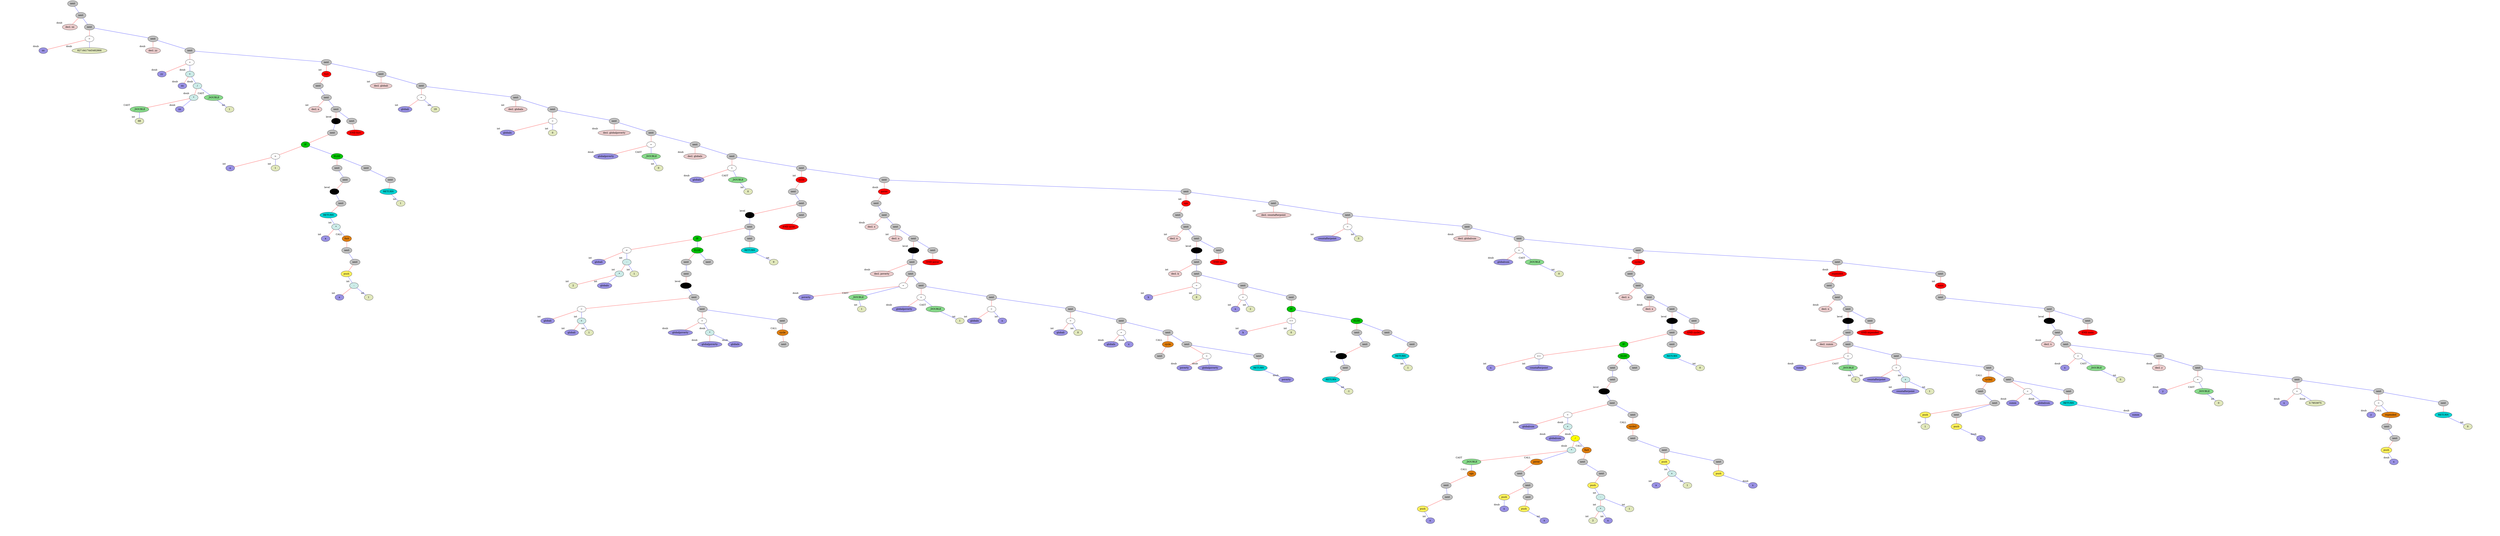 graph binary {
	dpi="75";
 splines="line"  
v0[style=filled, fillcolor=grey]
v0[label="next"]
v0center[style=invis, width=0, label=""];
v0 -- v0center[style=invis]
v0notVisibleL[style=invis]
v0 -- v0notVisibleL[style=invis]
v0 -- v2[color="blue"]
{
	rank=same v0notVisibleL -- v0center -- v2  [style=invis]
} 
v2[style=filled, fillcolor=grey]
v2[label="next"]
v2center[style=invis, width=0, label=""];
v2 -- v2center[style=invis]
v2 -- v1[color="red"]
v2 -- v13[color="blue"]
{
	rank=same v1 -- v2center -- v13  [style=invis]
} 
v1[style=filled, fillcolor="#ebcccc"]
v1[label="decl. xx"]
v1[xlabel="doub"]
v1center[style=invis, width=0, label=""];
v1 -- v1center[style=invis]
v1notVisibleL[style=invis]
v1 -- v1notVisibleL[style=invis][style=invis]
v1notVisibleR[style=invis]
v1 -- v1notVisibleR[style=invis][style=invis]
{
	rank=same v1notVisibleL -- v1center -- v1notVisibleR  [style=invis]
} 
v13[style=filled, fillcolor=grey]
v13[label="next"]
v13center[style=invis, width=0, label=""];
v13 -- v13center[style=invis]
v13 -- v14[color="red"]
v13 -- v16[color="blue"]
{
	rank=same v14 -- v13center -- v16  [style=invis]
} 
v14[style=filled, fillcolor=white]
v14[label="="]
v14center[style=invis, width=0, label=""];
v14 -- v14center[style=invis]
v14 -- v3[color="red"]
v14 -- v378[color="blue"]
{
	rank=same v3 -- v14center -- v378  [style=invis]
} 
v3[style=filled, fillcolor="#9991e3"]
v3[label="xx"]
v3[xlabel="doub"]
v3center[style=invis, width=0, label=""];
v3 -- v3center[style=invis]
v3notVisibleL[style=invis]
v3 -- v3notVisibleL[style=invis][style=invis]
v3notVisibleR[style=invis]
v3 -- v3notVisibleR[style=invis][style=invis]
{
	rank=same v3notVisibleL -- v3center -- v3notVisibleR  [style=invis]
} 
v378[style=filled, fillcolor="#e1e8bc"]
v378[label="827.6417445482866"]
v378[xlabel="doub"]
v378center[style=invis, width=0, label=""];
v378 -- v378center[style=invis]
v378notVisibleL[style=invis]
v378 -- v378notVisibleL[style=invis][style=invis]
v378notVisibleR[style=invis]
v378 -- v378notVisibleR[style=invis][style=invis]
{
	rank=same v378notVisibleL -- v378center -- v378notVisibleR  [style=invis]
} 
v16[style=filled, fillcolor=grey]
v16[label="next"]
v16center[style=invis, width=0, label=""];
v16 -- v16center[style=invis]
v16 -- v15[color="red"]
v16 -- v27[color="blue"]
{
	rank=same v15 -- v16center -- v27  [style=invis]
} 
v15[style=filled, fillcolor="#ebcccc"]
v15[label="decl. yy"]
v15[xlabel="doub"]
v15center[style=invis, width=0, label=""];
v15 -- v15center[style=invis]
v15notVisibleL[style=invis]
v15 -- v15notVisibleL[style=invis][style=invis]
v15notVisibleR[style=invis]
v15 -- v15notVisibleR[style=invis][style=invis]
{
	rank=same v15notVisibleL -- v15center -- v15notVisibleR  [style=invis]
} 
v27[style=filled, fillcolor=grey]
v27[label="next"]
v27center[style=invis, width=0, label=""];
v27 -- v27center[style=invis]
v27 -- v28[color="red"]
v27 -- v29[color="blue"]
{
	rank=same v28 -- v27center -- v29  [style=invis]
} 
v28[style=filled, fillcolor=white]
v28[label="="]
v28center[style=invis, width=0, label=""];
v28 -- v28center[style=invis]
v28 -- v17[color="red"]
v28 -- v26[color="blue"]
{
	rank=same v17 -- v28center -- v26  [style=invis]
} 
v17[style=filled, fillcolor="#9991e3"]
v17[label="yy"]
v17[xlabel="doub"]
v17center[style=invis, width=0, label=""];
v17 -- v17center[style=invis]
v17notVisibleL[style=invis]
v17 -- v17notVisibleL[style=invis][style=invis]
v17notVisibleR[style=invis]
v17 -- v17notVisibleR[style=invis][style=invis]
{
	rank=same v17notVisibleL -- v17center -- v17notVisibleR  [style=invis]
} 
v26[style=filled, fillcolor="#ccebe8"]
v26[label="+"]
v26[xlabel="doub"]
v26center[style=invis, width=0, label=""];
v26 -- v26center[style=invis]
v26 -- v18[color="red"]
v26 -- v401[color="blue"]
{
	rank=same v18 -- v26center -- v401  [style=invis]
} 
v18[style=filled, fillcolor="#9991e3"]
v18[label="xx"]
v18[xlabel="doub"]
v18center[style=invis, width=0, label=""];
v18 -- v18center[style=invis]
v18notVisibleL[style=invis]
v18 -- v18notVisibleL[style=invis][style=invis]
v18notVisibleR[style=invis]
v18 -- v18notVisibleR[style=invis][style=invis]
{
	rank=same v18notVisibleL -- v18center -- v18notVisibleR  [style=invis]
} 
v401[style=filled, fillcolor="#ccebe8"]
v401[label="/"]
v401[xlabel="doub"]
v401center[style=invis, width=0, label=""];
v401 -- v401center[style=invis]
v401 -- v399[color="red"]
v401 -- v403[color="blue"]
{
	rank=same v399 -- v401center -- v403  [style=invis]
} 
v399[style=filled, fillcolor="#ccebe8"]
v399[label="*"]
v399[xlabel="doub"]
v399center[style=invis, width=0, label=""];
v399 -- v399center[style=invis]
v399 -- v402[color="red"]
v399 -- v20[color="blue"]
{
	rank=same v402 -- v399center -- v20  [style=invis]
} 
v402[style=filled, fillcolor="#88db8b"]
v402[label="_DOUBLE"]
v402[xlabel="CAST"]
v402center[style=invis, width=0, label=""];
v402 -- v402center[style=invis]
v402notVisibleL[style=invis]
v402 -- v402notVisibleL[style=invis]
v402 -- v19[color="blue"]
{
	rank=same v402notVisibleL -- v402center -- v19  [style=invis]
} 
v19[style=filled, fillcolor="#e1e8bc"]
v19[label="68"]
v19[xlabel="int"]
v19center[style=invis, width=0, label=""];
v19 -- v19center[style=invis]
v19notVisibleL[style=invis]
v19 -- v19notVisibleL[style=invis][style=invis]
v19notVisibleR[style=invis]
v19 -- v19notVisibleR[style=invis][style=invis]
{
	rank=same v19notVisibleL -- v19center -- v19notVisibleR  [style=invis]
} 
v20[style=filled, fillcolor="#9991e3"]
v20[label="xx"]
v20[xlabel="doub"]
v20center[style=invis, width=0, label=""];
v20 -- v20center[style=invis]
v20notVisibleL[style=invis]
v20 -- v20notVisibleL[style=invis][style=invis]
v20notVisibleR[style=invis]
v20 -- v20notVisibleR[style=invis][style=invis]
{
	rank=same v20notVisibleL -- v20center -- v20notVisibleR  [style=invis]
} 
v403[style=filled, fillcolor="#88db8b"]
v403[label="_DOUBLE"]
v403[xlabel="CAST"]
v403center[style=invis, width=0, label=""];
v403 -- v403center[style=invis]
v403notVisibleL[style=invis]
v403 -- v403notVisibleL[style=invis]
v403 -- v23[color="blue"]
{
	rank=same v403notVisibleL -- v403center -- v23  [style=invis]
} 
v23[style=filled, fillcolor="#e1e8bc"]
v23[label="1"]
v23[xlabel="int"]
v23center[style=invis, width=0, label=""];
v23 -- v23center[style=invis]
v23notVisibleL[style=invis]
v23 -- v23notVisibleL[style=invis][style=invis]
v23notVisibleR[style=invis]
v23 -- v23notVisibleR[style=invis][style=invis]
{
	rank=same v23notVisibleL -- v23center -- v23notVisibleR  [style=invis]
} 
v29[style=filled, fillcolor=grey]
v29[label="next"]
v29center[style=invis, width=0, label=""];
v29 -- v29center[style=invis]
v29 -- v30[color="red"]
v29 -- v64[color="blue"]
{
	rank=same v30 -- v29center -- v64  [style=invis]
} 
v30[style=filled, fillcolor=red]
v30[label="fuct"]
v30[xlabel="int"]
v30center[style=invis, width=0, label=""];
v30 -- v30center[style=invis]
v30 -- v31[color="red"]
v30notVisibleR[style=invis]
v30 -- v30notVisibleR[style=invis]
{
	rank=same v31 -- v30center -- v30notVisibleR  [style=invis]
} 
v31[style=filled, fillcolor=grey]
v31[label="next"]
v31center[style=invis, width=0, label=""];
v31 -- v31center[style=invis]
v31notVisibleL[style=invis]
v31 -- v31notVisibleL[style=invis]
v31 -- v33[color="blue"]
{
	rank=same v31notVisibleL -- v31center -- v33  [style=invis]
} 
v33[style=filled, fillcolor=grey]
v33[label="next"]
v33center[style=invis, width=0, label=""];
v33 -- v33center[style=invis]
v33 -- v32[color="red"]
v33 -- v35[color="blue"]
{
	rank=same v32 -- v33center -- v35  [style=invis]
} 
v32[style=filled, fillcolor="#ebcccc"]
v32[label="decl. a"]
v32[xlabel="int"]
v32center[style=invis, width=0, label=""];
v32 -- v32center[style=invis]
v32notVisibleL[style=invis]
v32 -- v32notVisibleL[style=invis][style=invis]
v32notVisibleR[style=invis]
v32 -- v32notVisibleR[style=invis][style=invis]
{
	rank=same v32notVisibleL -- v32center -- v32notVisibleR  [style=invis]
} 
v35[style=filled, fillcolor=grey]
v35[label="next"]
v35center[style=invis, width=0, label=""];
v35 -- v35center[style=invis]
v35 -- v36[color="red"]
v35 -- v61[color="blue"]
{
	rank=same v36 -- v35center -- v61  [style=invis]
} 
v36[style=filled, fillcolor="#000000"]
v36[xlabel="level"]
v36center[style=invis, width=0, label=""];
v36 -- v36center[style=invis]
v36notVisibleL[style=invis]
v36 -- v36notVisibleL[style=invis]
v36 -- v40[color="blue"]
{
	rank=same v36notVisibleL -- v36center -- v40  [style=invis]
} 
v40[style=filled, fillcolor=grey]
v40[label="next"]
v40center[style=invis, width=0, label=""];
v40 -- v40center[style=invis]
v40 -- v41[color="red"]
v40notVisibleR[style=invis]
v40 -- v40notVisibleR[style=invis]
{
	rank=same v41 -- v40center -- v40notVisibleR  [style=invis]
} 
v41[style=filled, fillcolor="#00c200"]
v41[label="IF"]
v41center[style=invis, width=0, label=""];
v41 -- v41center[style=invis]
v41 -- v39[color="red"]
v41 -- v42[color="blue"]
{
	rank=same v39 -- v41center -- v42  [style=invis]
} 
v39[style=filled, fillcolor=white]
v39[label=">"]
v39center[style=invis, width=0, label=""];
v39 -- v39center[style=invis]
v39 -- v37[color="red"]
v39 -- v38[color="blue"]
{
	rank=same v37 -- v39center -- v38  [style=invis]
} 
v37[style=filled, fillcolor="#9991e3"]
v37[label="a"]
v37[xlabel="int"]
v37center[style=invis, width=0, label=""];
v37 -- v37center[style=invis]
v37notVisibleL[style=invis]
v37 -- v37notVisibleL[style=invis][style=invis]
v37notVisibleR[style=invis]
v37 -- v37notVisibleR[style=invis][style=invis]
{
	rank=same v37notVisibleL -- v37center -- v37notVisibleR  [style=invis]
} 
v38[style=filled, fillcolor="#e1e8bc"]
v38[label="1"]
v38[xlabel="int"]
v38center[style=invis, width=0, label=""];
v38 -- v38center[style=invis]
v38notVisibleL[style=invis]
v38 -- v38notVisibleL[style=invis][style=invis]
v38notVisibleR[style=invis]
v38 -- v38notVisibleR[style=invis][style=invis]
{
	rank=same v38notVisibleL -- v38center -- v38notVisibleR  [style=invis]
} 
v42[style=filled, fillcolor="#00c200"]
v42[label="ELSE"]
v42center[style=invis, width=0, label=""];
v42 -- v42center[style=invis]
v42 -- v43[color="red"]
v42 -- v57[color="blue"]
{
	rank=same v43 -- v42center -- v57  [style=invis]
} 
v43[style=filled, fillcolor=grey]
v43[label="next"]
v43center[style=invis, width=0, label=""];
v43 -- v43center[style=invis]
v43notVisibleL[style=invis]
v43 -- v43notVisibleL[style=invis]
v43 -- v44[color="blue"]
{
	rank=same v43notVisibleL -- v43center -- v44  [style=invis]
} 
v44[style=filled, fillcolor=grey]
v44[label="next"]
v44center[style=invis, width=0, label=""];
v44 -- v44center[style=invis]
v44 -- v45[color="red"]
v44notVisibleR[style=invis]
v44 -- v44notVisibleR[style=invis]
{
	rank=same v45 -- v44center -- v44notVisibleR  [style=invis]
} 
v45[style=filled, fillcolor="#000000"]
v45[xlabel="level"]
v45center[style=invis, width=0, label=""];
v45 -- v45center[style=invis]
v45notVisibleL[style=invis]
v45 -- v45notVisibleL[style=invis]
v45 -- v55[color="blue"]
{
	rank=same v45notVisibleL -- v45center -- v55  [style=invis]
} 
v55[style=filled, fillcolor=grey]
v55[label="next"]
v55center[style=invis, width=0, label=""];
v55 -- v55center[style=invis]
v55 -- v56[color="red"]
v55notVisibleR[style=invis]
v55 -- v55notVisibleR[style=invis]
{
	rank=same v56 -- v55center -- v55notVisibleR  [style=invis]
} 
v56[style=filled, fillcolor="#00d4d4"]
v56[label="RETURN"]
v56center[style=invis, width=0, label=""];
v56 -- v56center[style=invis]
v56notVisibleL[style=invis]
v56 -- v56notVisibleL[style=invis]
v56 -- v54[color="blue"]
{
	rank=same v56notVisibleL -- v56center -- v54  [style=invis]
} 
v54[style=filled, fillcolor="#ccebe8"]
v54[label="*"]
v54[xlabel="int"]
v54center[style=invis, width=0, label=""];
v54 -- v54center[style=invis]
v54 -- v46[color="red"]
v54 -- v51[color="blue"]
{
	rank=same v46 -- v54center -- v51  [style=invis]
} 
v46[style=filled, fillcolor="#9991e3"]
v46[label="a"]
v46[xlabel="int"]
v46center[style=invis, width=0, label=""];
v46 -- v46center[style=invis]
v46notVisibleL[style=invis]
v46 -- v46notVisibleL[style=invis][style=invis]
v46notVisibleR[style=invis]
v46 -- v46notVisibleR[style=invis][style=invis]
{
	rank=same v46notVisibleL -- v46center -- v46notVisibleR  [style=invis]
} 
v51[style=filled, fillcolor="#de7d0d"]
v51[label="fuct"]
v51[xlabel="CALL"]
v51center[style=invis, width=0, label=""];
v51 -- v51center[style=invis]
v51 -- v52[color="red"]
v51notVisibleR[style=invis]
v51 -- v51notVisibleR[style=invis]
{
	rank=same v52 -- v51center -- v51notVisibleR  [style=invis]
} 
v52[style=filled, fillcolor=grey]
v52[label="next"]
v52center[style=invis, width=0, label=""];
v52 -- v52center[style=invis]
v52notVisibleL[style=invis]
v52 -- v52notVisibleL[style=invis]
v52 -- v53[color="blue"]
{
	rank=same v52notVisibleL -- v52center -- v53  [style=invis]
} 
v53[style=filled, fillcolor=grey]
v53[label="next"]
v53center[style=invis, width=0, label=""];
v53 -- v53center[style=invis]
v53 -- v50[color="red"]
v53notVisibleR[style=invis]
v53 -- v53notVisibleR[style=invis]
{
	rank=same v50 -- v53center -- v53notVisibleR  [style=invis]
} 
v50[style=filled, fillcolor="#fff15c"]
v50[label="push"]
v50center[style=invis, width=0, label=""];
v50 -- v50center[style=invis]
v50notVisibleL[style=invis]
v50 -- v50notVisibleL[style=invis]
v50 -- v49[color="blue"]
{
	rank=same v50notVisibleL -- v50center -- v49  [style=invis]
} 
v49[style=filled, fillcolor="#ccebe8"]
v49[label="-"]
v49[xlabel="int"]
v49center[style=invis, width=0, label=""];
v49 -- v49center[style=invis]
v49 -- v47[color="red"]
v49 -- v48[color="blue"]
{
	rank=same v47 -- v49center -- v48  [style=invis]
} 
v47[style=filled, fillcolor="#9991e3"]
v47[label="a"]
v47[xlabel="int"]
v47center[style=invis, width=0, label=""];
v47 -- v47center[style=invis]
v47notVisibleL[style=invis]
v47 -- v47notVisibleL[style=invis][style=invis]
v47notVisibleR[style=invis]
v47 -- v47notVisibleR[style=invis][style=invis]
{
	rank=same v47notVisibleL -- v47center -- v47notVisibleR  [style=invis]
} 
v48[style=filled, fillcolor="#e1e8bc"]
v48[label="1"]
v48[xlabel="int"]
v48center[style=invis, width=0, label=""];
v48 -- v48center[style=invis]
v48notVisibleL[style=invis]
v48 -- v48notVisibleL[style=invis][style=invis]
v48notVisibleR[style=invis]
v48 -- v48notVisibleR[style=invis][style=invis]
{
	rank=same v48notVisibleL -- v48center -- v48notVisibleR  [style=invis]
} 
v57[style=filled, fillcolor=grey]
v57[label="next"]
v57center[style=invis, width=0, label=""];
v57 -- v57center[style=invis]
v57notVisibleL[style=invis]
v57 -- v57notVisibleL[style=invis]
v57 -- v59[color="blue"]
{
	rank=same v57notVisibleL -- v57center -- v59  [style=invis]
} 
v59[style=filled, fillcolor=grey]
v59[label="next"]
v59center[style=invis, width=0, label=""];
v59 -- v59center[style=invis]
v59 -- v60[color="red"]
v59notVisibleR[style=invis]
v59 -- v59notVisibleR[style=invis]
{
	rank=same v60 -- v59center -- v59notVisibleR  [style=invis]
} 
v60[style=filled, fillcolor="#00d4d4"]
v60[label="RETURN"]
v60center[style=invis, width=0, label=""];
v60 -- v60center[style=invis]
v60notVisibleL[style=invis]
v60 -- v60notVisibleL[style=invis]
v60 -- v58[color="blue"]
{
	rank=same v60notVisibleL -- v60center -- v58  [style=invis]
} 
v58[style=filled, fillcolor="#e1e8bc"]
v58[label="1"]
v58[xlabel="int"]
v58center[style=invis, width=0, label=""];
v58 -- v58center[style=invis]
v58notVisibleL[style=invis]
v58 -- v58notVisibleL[style=invis][style=invis]
v58notVisibleR[style=invis]
v58 -- v58notVisibleR[style=invis][style=invis]
{
	rank=same v58notVisibleL -- v58center -- v58notVisibleR  [style=invis]
} 
v61[style=filled, fillcolor=grey]
v61[label="next"]
v61center[style=invis, width=0, label=""];
v61 -- v61center[style=invis]
v61 -- v62[color="red"]
v61notVisibleR[style=invis]
v61 -- v61notVisibleR[style=invis]
{
	rank=same v62 -- v61center -- v61notVisibleR  [style=invis]
} 
v62[style=filled, fillcolor=red]
v62[label="END fuct"]
v62center[style=invis, width=0, label=""];
v62 -- v62center[style=invis]
v62notVisibleL[style=invis]
v62 -- v62notVisibleL[style=invis][style=invis]
v62notVisibleR[style=invis]
v62 -- v62notVisibleR[style=invis][style=invis]
{
	rank=same v62notVisibleL -- v62center -- v62notVisibleR  [style=invis]
} 
v64[style=filled, fillcolor=grey]
v64[label="next"]
v64center[style=invis, width=0, label=""];
v64 -- v64center[style=invis]
v64 -- v63[color="red"]
v64 -- v71[color="blue"]
{
	rank=same v63 -- v64center -- v71  [style=invis]
} 
v63[style=filled, fillcolor="#ebcccc"]
v63[label="decl. globali"]
v63[xlabel="int"]
v63center[style=invis, width=0, label=""];
v63 -- v63center[style=invis]
v63notVisibleL[style=invis]
v63 -- v63notVisibleL[style=invis][style=invis]
v63notVisibleR[style=invis]
v63 -- v63notVisibleR[style=invis][style=invis]
{
	rank=same v63notVisibleL -- v63center -- v63notVisibleR  [style=invis]
} 
v71[style=filled, fillcolor=grey]
v71[label="next"]
v71center[style=invis, width=0, label=""];
v71 -- v71center[style=invis]
v71 -- v72[color="red"]
v71 -- v74[color="blue"]
{
	rank=same v72 -- v71center -- v74  [style=invis]
} 
v72[style=filled, fillcolor=white]
v72[label="="]
v72center[style=invis, width=0, label=""];
v72 -- v72center[style=invis]
v72 -- v65[color="red"]
v72 -- v380[color="blue"]
{
	rank=same v65 -- v72center -- v380  [style=invis]
} 
v65[style=filled, fillcolor="#9991e3"]
v65[label="globali"]
v65[xlabel="int"]
v65center[style=invis, width=0, label=""];
v65 -- v65center[style=invis]
v65notVisibleL[style=invis]
v65 -- v65notVisibleL[style=invis][style=invis]
v65notVisibleR[style=invis]
v65 -- v65notVisibleR[style=invis][style=invis]
{
	rank=same v65notVisibleL -- v65center -- v65notVisibleR  [style=invis]
} 
v380[style=filled, fillcolor="#e1e8bc"]
v380[label="19"]
v380[xlabel="int"]
v380center[style=invis, width=0, label=""];
v380 -- v380center[style=invis]
v380notVisibleL[style=invis]
v380 -- v380notVisibleL[style=invis][style=invis]
v380notVisibleR[style=invis]
v380 -- v380notVisibleR[style=invis][style=invis]
{
	rank=same v380notVisibleL -- v380center -- v380notVisibleR  [style=invis]
} 
v74[style=filled, fillcolor=grey]
v74[label="next"]
v74center[style=invis, width=0, label=""];
v74 -- v74center[style=invis]
v74 -- v73[color="red"]
v74 -- v77[color="blue"]
{
	rank=same v73 -- v74center -- v77  [style=invis]
} 
v73[style=filled, fillcolor="#ebcccc"]
v73[label="decl. globaln"]
v73[xlabel="int"]
v73center[style=invis, width=0, label=""];
v73 -- v73center[style=invis]
v73notVisibleL[style=invis]
v73 -- v73notVisibleL[style=invis][style=invis]
v73notVisibleR[style=invis]
v73 -- v73notVisibleR[style=invis][style=invis]
{
	rank=same v73notVisibleL -- v73center -- v73notVisibleR  [style=invis]
} 
v77[style=filled, fillcolor=grey]
v77[label="next"]
v77center[style=invis, width=0, label=""];
v77 -- v77center[style=invis]
v77 -- v78[color="red"]
v77 -- v80[color="blue"]
{
	rank=same v78 -- v77center -- v80  [style=invis]
} 
v78[style=filled, fillcolor=white]
v78[label="="]
v78center[style=invis, width=0, label=""];
v78 -- v78center[style=invis]
v78 -- v75[color="red"]
v78 -- v76[color="blue"]
{
	rank=same v75 -- v78center -- v76  [style=invis]
} 
v75[style=filled, fillcolor="#9991e3"]
v75[label="globaln"]
v75[xlabel="int"]
v75center[style=invis, width=0, label=""];
v75 -- v75center[style=invis]
v75notVisibleL[style=invis]
v75 -- v75notVisibleL[style=invis][style=invis]
v75notVisibleR[style=invis]
v75 -- v75notVisibleR[style=invis][style=invis]
{
	rank=same v75notVisibleL -- v75center -- v75notVisibleR  [style=invis]
} 
v76[style=filled, fillcolor="#e1e8bc"]
v76[label="0"]
v76[xlabel="int"]
v76center[style=invis, width=0, label=""];
v76 -- v76center[style=invis]
v76notVisibleL[style=invis]
v76 -- v76notVisibleL[style=invis][style=invis]
v76notVisibleR[style=invis]
v76 -- v76notVisibleR[style=invis][style=invis]
{
	rank=same v76notVisibleL -- v76center -- v76notVisibleR  [style=invis]
} 
v80[style=filled, fillcolor=grey]
v80[label="next"]
v80center[style=invis, width=0, label=""];
v80 -- v80center[style=invis]
v80 -- v79[color="red"]
v80 -- v83[color="blue"]
{
	rank=same v79 -- v80center -- v83  [style=invis]
} 
v79[style=filled, fillcolor="#ebcccc"]
v79[label="decl. globalpoverty"]
v79[xlabel="doub"]
v79center[style=invis, width=0, label=""];
v79 -- v79center[style=invis]
v79notVisibleL[style=invis]
v79 -- v79notVisibleL[style=invis][style=invis]
v79notVisibleR[style=invis]
v79 -- v79notVisibleR[style=invis][style=invis]
{
	rank=same v79notVisibleL -- v79center -- v79notVisibleR  [style=invis]
} 
v83[style=filled, fillcolor=grey]
v83[label="next"]
v83center[style=invis, width=0, label=""];
v83 -- v83center[style=invis]
v83 -- v84[color="red"]
v83 -- v87[color="blue"]
{
	rank=same v84 -- v83center -- v87  [style=invis]
} 
v84[style=filled, fillcolor=white]
v84[label="="]
v84center[style=invis, width=0, label=""];
v84 -- v84center[style=invis]
v84 -- v81[color="red"]
v84 -- v85[color="blue"]
{
	rank=same v81 -- v84center -- v85  [style=invis]
} 
v81[style=filled, fillcolor="#9991e3"]
v81[label="globalpoverty"]
v81[xlabel="doub"]
v81center[style=invis, width=0, label=""];
v81 -- v81center[style=invis]
v81notVisibleL[style=invis]
v81 -- v81notVisibleL[style=invis][style=invis]
v81notVisibleR[style=invis]
v81 -- v81notVisibleR[style=invis][style=invis]
{
	rank=same v81notVisibleL -- v81center -- v81notVisibleR  [style=invis]
} 
v85[style=filled, fillcolor="#88db8b"]
v85[label="_DOUBLE"]
v85[xlabel="CAST"]
v85center[style=invis, width=0, label=""];
v85 -- v85center[style=invis]
v85notVisibleL[style=invis]
v85 -- v85notVisibleL[style=invis]
v85 -- v82[color="blue"]
{
	rank=same v85notVisibleL -- v85center -- v82  [style=invis]
} 
v82[style=filled, fillcolor="#e1e8bc"]
v82[label="0"]
v82[xlabel="int"]
v82center[style=invis, width=0, label=""];
v82 -- v82center[style=invis]
v82notVisibleL[style=invis]
v82 -- v82notVisibleL[style=invis][style=invis]
v82notVisibleR[style=invis]
v82 -- v82notVisibleR[style=invis][style=invis]
{
	rank=same v82notVisibleL -- v82center -- v82notVisibleR  [style=invis]
} 
v87[style=filled, fillcolor=grey]
v87[label="next"]
v87center[style=invis, width=0, label=""];
v87 -- v87center[style=invis]
v87 -- v86[color="red"]
v87 -- v90[color="blue"]
{
	rank=same v86 -- v87center -- v90  [style=invis]
} 
v86[style=filled, fillcolor="#ebcccc"]
v86[label="decl. globalx"]
v86[xlabel="doub"]
v86center[style=invis, width=0, label=""];
v86 -- v86center[style=invis]
v86notVisibleL[style=invis]
v86 -- v86notVisibleL[style=invis][style=invis]
v86notVisibleR[style=invis]
v86 -- v86notVisibleR[style=invis][style=invis]
{
	rank=same v86notVisibleL -- v86center -- v86notVisibleR  [style=invis]
} 
v90[style=filled, fillcolor=grey]
v90[label="next"]
v90center[style=invis, width=0, label=""];
v90 -- v90center[style=invis]
v90 -- v91[color="red"]
v90 -- v93[color="blue"]
{
	rank=same v91 -- v90center -- v93  [style=invis]
} 
v91[style=filled, fillcolor=white]
v91[label="="]
v91center[style=invis, width=0, label=""];
v91 -- v91center[style=invis]
v91 -- v88[color="red"]
v91 -- v92[color="blue"]
{
	rank=same v88 -- v91center -- v92  [style=invis]
} 
v88[style=filled, fillcolor="#9991e3"]
v88[label="globalx"]
v88[xlabel="doub"]
v88center[style=invis, width=0, label=""];
v88 -- v88center[style=invis]
v88notVisibleL[style=invis]
v88 -- v88notVisibleL[style=invis][style=invis]
v88notVisibleR[style=invis]
v88 -- v88notVisibleR[style=invis][style=invis]
{
	rank=same v88notVisibleL -- v88center -- v88notVisibleR  [style=invis]
} 
v92[style=filled, fillcolor="#88db8b"]
v92[label="_DOUBLE"]
v92[xlabel="CAST"]
v92center[style=invis, width=0, label=""];
v92 -- v92center[style=invis]
v92notVisibleL[style=invis]
v92 -- v92notVisibleL[style=invis]
v92 -- v89[color="blue"]
{
	rank=same v92notVisibleL -- v92center -- v89  [style=invis]
} 
v89[style=filled, fillcolor="#e1e8bc"]
v89[label="0"]
v89[xlabel="int"]
v89center[style=invis, width=0, label=""];
v89 -- v89center[style=invis]
v89notVisibleL[style=invis]
v89 -- v89notVisibleL[style=invis][style=invis]
v89notVisibleR[style=invis]
v89 -- v89notVisibleR[style=invis][style=invis]
{
	rank=same v89notVisibleL -- v89center -- v89notVisibleR  [style=invis]
} 
v93[style=filled, fillcolor=grey]
v93[label="next"]
v93center[style=invis, width=0, label=""];
v93 -- v93center[style=invis]
v93 -- v94[color="red"]
v93 -- v132[color="blue"]
{
	rank=same v94 -- v93center -- v132  [style=invis]
} 
v94[style=filled, fillcolor=red]
v94[label="cycle"]
v94[xlabel="int"]
v94center[style=invis, width=0, label=""];
v94 -- v94center[style=invis]
v94 -- v95[color="red"]
v94notVisibleR[style=invis]
v94 -- v94notVisibleR[style=invis]
{
	rank=same v95 -- v94center -- v94notVisibleR  [style=invis]
} 
v95[style=filled, fillcolor=grey]
v95[label="next"]
v95center[style=invis, width=0, label=""];
v95 -- v95center[style=invis]
v95notVisibleL[style=invis]
v95 -- v95notVisibleL[style=invis]
v95 -- v96[color="blue"]
{
	rank=same v95notVisibleL -- v95center -- v96  [style=invis]
} 
v96[style=filled, fillcolor=grey]
v96[label="next"]
v96center[style=invis, width=0, label=""];
v96 -- v96center[style=invis]
v96 -- v97[color="red"]
v96 -- v130[color="blue"]
{
	rank=same v97 -- v96center -- v130  [style=invis]
} 
v97[style=filled, fillcolor="#000000"]
v97[xlabel="level"]
v97center[style=invis, width=0, label=""];
v97 -- v97center[style=invis]
v97notVisibleL[style=invis]
v97 -- v97notVisibleL[style=invis]
v97 -- v105[color="blue"]
{
	rank=same v97notVisibleL -- v97center -- v105  [style=invis]
} 
v105[style=filled, fillcolor=grey]
v105[label="next"]
v105center[style=invis, width=0, label=""];
v105 -- v105center[style=invis]
v105 -- v106[color="red"]
v105 -- v128[color="blue"]
{
	rank=same v106 -- v105center -- v128  [style=invis]
} 
v106[style=filled, fillcolor="#00c200"]
v106[label="IF"]
v106center[style=invis, width=0, label=""];
v106 -- v106center[style=invis]
v106 -- v104[color="red"]
v106 -- v107[color="blue"]
{
	rank=same v104 -- v106center -- v107  [style=invis]
} 
v104[style=filled, fillcolor=white]
v104[label="<"]
v104center[style=invis, width=0, label=""];
v104 -- v104center[style=invis]
v104 -- v98[color="red"]
v104 -- v103[color="blue"]
{
	rank=same v98 -- v104center -- v103  [style=invis]
} 
v98[style=filled, fillcolor="#9991e3"]
v98[label="globali"]
v98[xlabel="int"]
v98center[style=invis, width=0, label=""];
v98 -- v98center[style=invis]
v98notVisibleL[style=invis]
v98 -- v98notVisibleL[style=invis][style=invis]
v98notVisibleR[style=invis]
v98 -- v98notVisibleR[style=invis][style=invis]
{
	rank=same v98notVisibleL -- v98center -- v98notVisibleR  [style=invis]
} 
v103[style=filled, fillcolor="#ccebe8"]
v103[label="-"]
v103[xlabel="int"]
v103center[style=invis, width=0, label=""];
v103 -- v103center[style=invis]
v103 -- v101[color="red"]
v103 -- v102[color="blue"]
{
	rank=same v101 -- v103center -- v102  [style=invis]
} 
v101[style=filled, fillcolor="#ccebe8"]
v101[label="*"]
v101[xlabel="int"]
v101center[style=invis, width=0, label=""];
v101 -- v101center[style=invis]
v101 -- v99[color="red"]
v101 -- v100[color="blue"]
{
	rank=same v99 -- v101center -- v100  [style=invis]
} 
v99[style=filled, fillcolor="#e1e8bc"]
v99[label="2"]
v99[xlabel="int"]
v99center[style=invis, width=0, label=""];
v99 -- v99center[style=invis]
v99notVisibleL[style=invis]
v99 -- v99notVisibleL[style=invis][style=invis]
v99notVisibleR[style=invis]
v99 -- v99notVisibleR[style=invis][style=invis]
{
	rank=same v99notVisibleL -- v99center -- v99notVisibleR  [style=invis]
} 
v100[style=filled, fillcolor="#9991e3"]
v100[label="globaln"]
v100[xlabel="int"]
v100center[style=invis, width=0, label=""];
v100 -- v100center[style=invis]
v100notVisibleL[style=invis]
v100 -- v100notVisibleL[style=invis][style=invis]
v100notVisibleR[style=invis]
v100 -- v100notVisibleR[style=invis][style=invis]
{
	rank=same v100notVisibleL -- v100center -- v100notVisibleR  [style=invis]
} 
v102[style=filled, fillcolor="#e1e8bc"]
v102[label="1"]
v102[xlabel="int"]
v102center[style=invis, width=0, label=""];
v102 -- v102center[style=invis]
v102notVisibleL[style=invis]
v102 -- v102notVisibleL[style=invis][style=invis]
v102notVisibleR[style=invis]
v102 -- v102notVisibleR[style=invis][style=invis]
{
	rank=same v102notVisibleL -- v102center -- v102notVisibleR  [style=invis]
} 
v107[style=filled, fillcolor="#00c200"]
v107[label="ELSE"]
v107center[style=invis, width=0, label=""];
v107 -- v107center[style=invis]
v107 -- v108[color="red"]
v107 -- v126[color="blue"]
{
	rank=same v108 -- v107center -- v126  [style=invis]
} 
v108[style=filled, fillcolor=grey]
v108[label="next"]
v108center[style=invis, width=0, label=""];
v108 -- v108center[style=invis]
v108notVisibleL[style=invis]
v108 -- v108notVisibleL[style=invis]
v108 -- v109[color="blue"]
{
	rank=same v108notVisibleL -- v108center -- v109  [style=invis]
} 
v109[style=filled, fillcolor=grey]
v109[label="next"]
v109center[style=invis, width=0, label=""];
v109 -- v109center[style=invis]
v109 -- v110[color="red"]
v109notVisibleR[style=invis]
v109 -- v109notVisibleR[style=invis]
{
	rank=same v110 -- v109center -- v109notVisibleR  [style=invis]
} 
v110[style=filled, fillcolor="#000000"]
v110[xlabel="level"]
v110center[style=invis, width=0, label=""];
v110 -- v110center[style=invis]
v110notVisibleL[style=invis]
v110 -- v110notVisibleL[style=invis]
v110 -- v115[color="blue"]
{
	rank=same v110notVisibleL -- v110center -- v115  [style=invis]
} 
v115[style=filled, fillcolor=grey]
v115[label="next"]
v115center[style=invis, width=0, label=""];
v115 -- v115center[style=invis]
v115 -- v116[color="red"]
v115 -- v121[color="blue"]
{
	rank=same v116 -- v115center -- v121  [style=invis]
} 
v116[style=filled, fillcolor=white]
v116[label="="]
v116center[style=invis, width=0, label=""];
v116 -- v116center[style=invis]
v116 -- v111[color="red"]
v116 -- v114[color="blue"]
{
	rank=same v111 -- v116center -- v114  [style=invis]
} 
v111[style=filled, fillcolor="#9991e3"]
v111[label="globali"]
v111[xlabel="int"]
v111center[style=invis, width=0, label=""];
v111 -- v111center[style=invis]
v111notVisibleL[style=invis]
v111 -- v111notVisibleL[style=invis][style=invis]
v111notVisibleR[style=invis]
v111 -- v111notVisibleR[style=invis][style=invis]
{
	rank=same v111notVisibleL -- v111center -- v111notVisibleR  [style=invis]
} 
v114[style=filled, fillcolor="#ccebe8"]
v114[label="+"]
v114[xlabel="int"]
v114center[style=invis, width=0, label=""];
v114 -- v114center[style=invis]
v114 -- v112[color="red"]
v114 -- v113[color="blue"]
{
	rank=same v112 -- v114center -- v113  [style=invis]
} 
v112[style=filled, fillcolor="#9991e3"]
v112[label="globali"]
v112[xlabel="int"]
v112center[style=invis, width=0, label=""];
v112 -- v112center[style=invis]
v112notVisibleL[style=invis]
v112 -- v112notVisibleL[style=invis][style=invis]
v112notVisibleR[style=invis]
v112 -- v112notVisibleR[style=invis][style=invis]
{
	rank=same v112notVisibleL -- v112center -- v112notVisibleR  [style=invis]
} 
v113[style=filled, fillcolor="#e1e8bc"]
v113[label="1"]
v113[xlabel="int"]
v113center[style=invis, width=0, label=""];
v113 -- v113center[style=invis]
v113notVisibleL[style=invis]
v113 -- v113notVisibleL[style=invis][style=invis]
v113notVisibleR[style=invis]
v113 -- v113notVisibleR[style=invis][style=invis]
{
	rank=same v113notVisibleL -- v113center -- v113notVisibleR  [style=invis]
} 
v121[style=filled, fillcolor=grey]
v121[label="next"]
v121center[style=invis, width=0, label=""];
v121 -- v121center[style=invis]
v121 -- v122[color="red"]
v121 -- v125[color="blue"]
{
	rank=same v122 -- v121center -- v125  [style=invis]
} 
v122[style=filled, fillcolor=white]
v122[label="="]
v122center[style=invis, width=0, label=""];
v122 -- v122center[style=invis]
v122 -- v117[color="red"]
v122 -- v120[color="blue"]
{
	rank=same v117 -- v122center -- v120  [style=invis]
} 
v117[style=filled, fillcolor="#9991e3"]
v117[label="globalpoverty"]
v117[xlabel="doub"]
v117center[style=invis, width=0, label=""];
v117 -- v117center[style=invis]
v117notVisibleL[style=invis]
v117 -- v117notVisibleL[style=invis][style=invis]
v117notVisibleR[style=invis]
v117 -- v117notVisibleR[style=invis][style=invis]
{
	rank=same v117notVisibleL -- v117center -- v117notVisibleR  [style=invis]
} 
v120[style=filled, fillcolor="#ccebe8"]
v120[label="*"]
v120[xlabel="doub"]
v120center[style=invis, width=0, label=""];
v120 -- v120center[style=invis]
v120 -- v118[color="red"]
v120 -- v119[color="blue"]
{
	rank=same v118 -- v120center -- v119  [style=invis]
} 
v118[style=filled, fillcolor="#9991e3"]
v118[label="globalpoverty"]
v118[xlabel="doub"]
v118center[style=invis, width=0, label=""];
v118 -- v118center[style=invis]
v118notVisibleL[style=invis]
v118 -- v118notVisibleL[style=invis][style=invis]
v118notVisibleR[style=invis]
v118 -- v118notVisibleR[style=invis][style=invis]
{
	rank=same v118notVisibleL -- v118center -- v118notVisibleR  [style=invis]
} 
v119[style=filled, fillcolor="#9991e3"]
v119[label="globalx"]
v119[xlabel="doub"]
v119center[style=invis, width=0, label=""];
v119 -- v119center[style=invis]
v119notVisibleL[style=invis]
v119 -- v119notVisibleL[style=invis][style=invis]
v119notVisibleR[style=invis]
v119 -- v119notVisibleR[style=invis][style=invis]
{
	rank=same v119notVisibleL -- v119center -- v119notVisibleR  [style=invis]
} 
v125[style=filled, fillcolor=grey]
v125[label="next"]
v125center[style=invis, width=0, label=""];
v125 -- v125center[style=invis]
v125 -- v123[color="red"]
v125notVisibleR[style=invis]
v125 -- v125notVisibleR[style=invis]
{
	rank=same v123 -- v125center -- v125notVisibleR  [style=invis]
} 
v123[style=filled, fillcolor="#de7d0d"]
v123[label="cycle"]
v123[xlabel="CALL"]
v123center[style=invis, width=0, label=""];
v123 -- v123center[style=invis]
v123 -- v124[color="red"]
v123notVisibleR[style=invis]
v123 -- v123notVisibleR[style=invis]
{
	rank=same v124 -- v123center -- v123notVisibleR  [style=invis]
} 
v124[style=filled, fillcolor=grey]
v124[label="next"]
v124center[style=invis, width=0, label=""];
v124 -- v124center[style=invis]
v124notVisibleL[style=invis]
v124 -- v124notVisibleL[style=invis][style=invis]
v124notVisibleR[style=invis]
v124 -- v124notVisibleR[style=invis][style=invis]
{
	rank=same v124notVisibleL -- v124center -- v124notVisibleR  [style=invis]
} 
v126[style=filled, fillcolor=grey]
v126[label="next"]
v126center[style=invis, width=0, label=""];
v126 -- v126center[style=invis]
v126notVisibleL[style=invis]
v126 -- v126notVisibleL[style=invis][style=invis]
v126notVisibleR[style=invis]
v126 -- v126notVisibleR[style=invis][style=invis]
{
	rank=same v126notVisibleL -- v126center -- v126notVisibleR  [style=invis]
} 
v128[style=filled, fillcolor=grey]
v128[label="next"]
v128center[style=invis, width=0, label=""];
v128 -- v128center[style=invis]
v128 -- v129[color="red"]
v128notVisibleR[style=invis]
v128 -- v128notVisibleR[style=invis]
{
	rank=same v129 -- v128center -- v128notVisibleR  [style=invis]
} 
v129[style=filled, fillcolor="#00d4d4"]
v129[label="RETURN"]
v129center[style=invis, width=0, label=""];
v129 -- v129center[style=invis]
v129notVisibleL[style=invis]
v129 -- v129notVisibleL[style=invis]
v129 -- v127[color="blue"]
{
	rank=same v129notVisibleL -- v129center -- v127  [style=invis]
} 
v127[style=filled, fillcolor="#e1e8bc"]
v127[label="0"]
v127[xlabel="int"]
v127center[style=invis, width=0, label=""];
v127 -- v127center[style=invis]
v127notVisibleL[style=invis]
v127 -- v127notVisibleL[style=invis][style=invis]
v127notVisibleR[style=invis]
v127 -- v127notVisibleR[style=invis][style=invis]
{
	rank=same v127notVisibleL -- v127center -- v127notVisibleR  [style=invis]
} 
v130[style=filled, fillcolor=grey]
v130[label="next"]
v130center[style=invis, width=0, label=""];
v130 -- v130center[style=invis]
v130 -- v131[color="red"]
v130notVisibleR[style=invis]
v130 -- v130notVisibleR[style=invis]
{
	rank=same v131 -- v130center -- v130notVisibleR  [style=invis]
} 
v131[style=filled, fillcolor=red]
v131[label="END cycle"]
v131center[style=invis, width=0, label=""];
v131 -- v131center[style=invis]
v131notVisibleL[style=invis]
v131 -- v131notVisibleL[style=invis][style=invis]
v131notVisibleR[style=invis]
v131 -- v131notVisibleR[style=invis][style=invis]
{
	rank=same v131notVisibleL -- v131center -- v131notVisibleR  [style=invis]
} 
v132[style=filled, fillcolor=grey]
v132[label="next"]
v132center[style=invis, width=0, label=""];
v132 -- v132center[style=invis]
v132 -- v133[color="red"]
v132 -- v179[color="blue"]
{
	rank=same v133 -- v132center -- v179  [style=invis]
} 
v133[style=filled, fillcolor=red]
v133[label="pover"]
v133[xlabel="doub"]
v133center[style=invis, width=0, label=""];
v133 -- v133center[style=invis]
v133 -- v134[color="red"]
v133notVisibleR[style=invis]
v133 -- v133notVisibleR[style=invis]
{
	rank=same v134 -- v133center -- v133notVisibleR  [style=invis]
} 
v134[style=filled, fillcolor=grey]
v134[label="next"]
v134center[style=invis, width=0, label=""];
v134 -- v134center[style=invis]
v134notVisibleL[style=invis]
v134 -- v134notVisibleL[style=invis]
v134 -- v136[color="blue"]
{
	rank=same v134notVisibleL -- v134center -- v136  [style=invis]
} 
v136[style=filled, fillcolor=grey]
v136[label="next"]
v136center[style=invis, width=0, label=""];
v136 -- v136center[style=invis]
v136 -- v135[color="red"]
v136 -- v139[color="blue"]
{
	rank=same v135 -- v136center -- v139  [style=invis]
} 
v135[style=filled, fillcolor="#ebcccc"]
v135[label="decl. x"]
v135[xlabel="doub"]
v135center[style=invis, width=0, label=""];
v135 -- v135center[style=invis]
v135notVisibleL[style=invis]
v135 -- v135notVisibleL[style=invis][style=invis]
v135notVisibleR[style=invis]
v135 -- v135notVisibleR[style=invis][style=invis]
{
	rank=same v135notVisibleL -- v135center -- v135notVisibleR  [style=invis]
} 
v139[style=filled, fillcolor=grey]
v139[label="next"]
v139center[style=invis, width=0, label=""];
v139 -- v139center[style=invis]
v139 -- v138[color="red"]
v139 -- v141[color="blue"]
{
	rank=same v138 -- v139center -- v141  [style=invis]
} 
v138[style=filled, fillcolor="#ebcccc"]
v138[label="decl. n"]
v138[xlabel="int"]
v138center[style=invis, width=0, label=""];
v138 -- v138center[style=invis]
v138notVisibleL[style=invis]
v138 -- v138notVisibleL[style=invis][style=invis]
v138notVisibleR[style=invis]
v138 -- v138notVisibleR[style=invis][style=invis]
{
	rank=same v138notVisibleL -- v138center -- v138notVisibleR  [style=invis]
} 
v141[style=filled, fillcolor=grey]
v141[label="next"]
v141center[style=invis, width=0, label=""];
v141 -- v141center[style=invis]
v141 -- v142[color="red"]
v141 -- v177[color="blue"]
{
	rank=same v142 -- v141center -- v177  [style=invis]
} 
v142[style=filled, fillcolor="#000000"]
v142[xlabel="level"]
v142center[style=invis, width=0, label=""];
v142 -- v142center[style=invis]
v142notVisibleL[style=invis]
v142 -- v142notVisibleL[style=invis]
v142 -- v144[color="blue"]
{
	rank=same v142notVisibleL -- v142center -- v144  [style=invis]
} 
v144[style=filled, fillcolor=grey]
v144[label="next"]
v144center[style=invis, width=0, label=""];
v144 -- v144center[style=invis]
v144 -- v143[color="red"]
v144 -- v147[color="blue"]
{
	rank=same v143 -- v144center -- v147  [style=invis]
} 
v143[style=filled, fillcolor="#ebcccc"]
v143[label="decl. poverty"]
v143[xlabel="doub"]
v143center[style=invis, width=0, label=""];
v143 -- v143center[style=invis]
v143notVisibleL[style=invis]
v143 -- v143notVisibleL[style=invis][style=invis]
v143notVisibleR[style=invis]
v143 -- v143notVisibleR[style=invis][style=invis]
{
	rank=same v143notVisibleL -- v143center -- v143notVisibleR  [style=invis]
} 
v147[style=filled, fillcolor=grey]
v147[label="next"]
v147center[style=invis, width=0, label=""];
v147 -- v147center[style=invis]
v147 -- v148[color="red"]
v147 -- v152[color="blue"]
{
	rank=same v148 -- v147center -- v152  [style=invis]
} 
v148[style=filled, fillcolor=white]
v148[label="="]
v148center[style=invis, width=0, label=""];
v148 -- v148center[style=invis]
v148 -- v145[color="red"]
v148 -- v149[color="blue"]
{
	rank=same v145 -- v148center -- v149  [style=invis]
} 
v145[style=filled, fillcolor="#9991e3"]
v145[label="poverty"]
v145[xlabel="doub"]
v145center[style=invis, width=0, label=""];
v145 -- v145center[style=invis]
v145notVisibleL[style=invis]
v145 -- v145notVisibleL[style=invis][style=invis]
v145notVisibleR[style=invis]
v145 -- v145notVisibleR[style=invis][style=invis]
{
	rank=same v145notVisibleL -- v145center -- v145notVisibleR  [style=invis]
} 
v149[style=filled, fillcolor="#88db8b"]
v149[label="_DOUBLE"]
v149[xlabel="CAST"]
v149center[style=invis, width=0, label=""];
v149 -- v149center[style=invis]
v149notVisibleL[style=invis]
v149 -- v149notVisibleL[style=invis]
v149 -- v146[color="blue"]
{
	rank=same v149notVisibleL -- v149center -- v146  [style=invis]
} 
v146[style=filled, fillcolor="#e1e8bc"]
v146[label="1"]
v146[xlabel="int"]
v146center[style=invis, width=0, label=""];
v146 -- v146center[style=invis]
v146notVisibleL[style=invis]
v146 -- v146notVisibleL[style=invis][style=invis]
v146notVisibleR[style=invis]
v146 -- v146notVisibleR[style=invis][style=invis]
{
	rank=same v146notVisibleL -- v146center -- v146notVisibleR  [style=invis]
} 
v152[style=filled, fillcolor=grey]
v152[label="next"]
v152center[style=invis, width=0, label=""];
v152 -- v152center[style=invis]
v152 -- v153[color="red"]
v152 -- v157[color="blue"]
{
	rank=same v153 -- v152center -- v157  [style=invis]
} 
v153[style=filled, fillcolor=white]
v153[label="="]
v153center[style=invis, width=0, label=""];
v153 -- v153center[style=invis]
v153 -- v150[color="red"]
v153 -- v154[color="blue"]
{
	rank=same v150 -- v153center -- v154  [style=invis]
} 
v150[style=filled, fillcolor="#9991e3"]
v150[label="globalpoverty"]
v150[xlabel="doub"]
v150center[style=invis, width=0, label=""];
v150 -- v150center[style=invis]
v150notVisibleL[style=invis]
v150 -- v150notVisibleL[style=invis][style=invis]
v150notVisibleR[style=invis]
v150 -- v150notVisibleR[style=invis][style=invis]
{
	rank=same v150notVisibleL -- v150center -- v150notVisibleR  [style=invis]
} 
v154[style=filled, fillcolor="#88db8b"]
v154[label="_DOUBLE"]
v154[xlabel="CAST"]
v154center[style=invis, width=0, label=""];
v154 -- v154center[style=invis]
v154notVisibleL[style=invis]
v154 -- v154notVisibleL[style=invis]
v154 -- v151[color="blue"]
{
	rank=same v154notVisibleL -- v154center -- v151  [style=invis]
} 
v151[style=filled, fillcolor="#e1e8bc"]
v151[label="1"]
v151[xlabel="int"]
v151center[style=invis, width=0, label=""];
v151 -- v151center[style=invis]
v151notVisibleL[style=invis]
v151 -- v151notVisibleL[style=invis][style=invis]
v151notVisibleR[style=invis]
v151 -- v151notVisibleR[style=invis][style=invis]
{
	rank=same v151notVisibleL -- v151center -- v151notVisibleR  [style=invis]
} 
v157[style=filled, fillcolor=grey]
v157[label="next"]
v157center[style=invis, width=0, label=""];
v157 -- v157center[style=invis]
v157 -- v158[color="red"]
v157 -- v161[color="blue"]
{
	rank=same v158 -- v157center -- v161  [style=invis]
} 
v158[style=filled, fillcolor=white]
v158[label="="]
v158center[style=invis, width=0, label=""];
v158 -- v158center[style=invis]
v158 -- v155[color="red"]
v158 -- v156[color="blue"]
{
	rank=same v155 -- v158center -- v156  [style=invis]
} 
v155[style=filled, fillcolor="#9991e3"]
v155[label="globaln"]
v155[xlabel="int"]
v155center[style=invis, width=0, label=""];
v155 -- v155center[style=invis]
v155notVisibleL[style=invis]
v155 -- v155notVisibleL[style=invis][style=invis]
v155notVisibleR[style=invis]
v155 -- v155notVisibleR[style=invis][style=invis]
{
	rank=same v155notVisibleL -- v155center -- v155notVisibleR  [style=invis]
} 
v156[style=filled, fillcolor="#9991e3"]
v156[label="n"]
v156[xlabel="int"]
v156center[style=invis, width=0, label=""];
v156 -- v156center[style=invis]
v156notVisibleL[style=invis]
v156 -- v156notVisibleL[style=invis][style=invis]
v156notVisibleR[style=invis]
v156 -- v156notVisibleR[style=invis][style=invis]
{
	rank=same v156notVisibleL -- v156center -- v156notVisibleR  [style=invis]
} 
v161[style=filled, fillcolor=grey]
v161[label="next"]
v161center[style=invis, width=0, label=""];
v161 -- v161center[style=invis]
v161 -- v162[color="red"]
v161 -- v165[color="blue"]
{
	rank=same v162 -- v161center -- v165  [style=invis]
} 
v162[style=filled, fillcolor=white]
v162[label="="]
v162center[style=invis, width=0, label=""];
v162 -- v162center[style=invis]
v162 -- v159[color="red"]
v162 -- v160[color="blue"]
{
	rank=same v159 -- v162center -- v160  [style=invis]
} 
v159[style=filled, fillcolor="#9991e3"]
v159[label="globali"]
v159[xlabel="int"]
v159center[style=invis, width=0, label=""];
v159 -- v159center[style=invis]
v159notVisibleL[style=invis]
v159 -- v159notVisibleL[style=invis][style=invis]
v159notVisibleR[style=invis]
v159 -- v159notVisibleR[style=invis][style=invis]
{
	rank=same v159notVisibleL -- v159center -- v159notVisibleR  [style=invis]
} 
v160[style=filled, fillcolor="#e1e8bc"]
v160[label="0"]
v160[xlabel="int"]
v160center[style=invis, width=0, label=""];
v160 -- v160center[style=invis]
v160notVisibleL[style=invis]
v160 -- v160notVisibleL[style=invis][style=invis]
v160notVisibleR[style=invis]
v160 -- v160notVisibleR[style=invis][style=invis]
{
	rank=same v160notVisibleL -- v160center -- v160notVisibleR  [style=invis]
} 
v165[style=filled, fillcolor=grey]
v165[label="next"]
v165center[style=invis, width=0, label=""];
v165 -- v165center[style=invis]
v165 -- v166[color="red"]
v165 -- v169[color="blue"]
{
	rank=same v166 -- v165center -- v169  [style=invis]
} 
v166[style=filled, fillcolor=white]
v166[label="="]
v166center[style=invis, width=0, label=""];
v166 -- v166center[style=invis]
v166 -- v163[color="red"]
v166 -- v164[color="blue"]
{
	rank=same v163 -- v166center -- v164  [style=invis]
} 
v163[style=filled, fillcolor="#9991e3"]
v163[label="globalx"]
v163[xlabel="doub"]
v163center[style=invis, width=0, label=""];
v163 -- v163center[style=invis]
v163notVisibleL[style=invis]
v163 -- v163notVisibleL[style=invis][style=invis]
v163notVisibleR[style=invis]
v163 -- v163notVisibleR[style=invis][style=invis]
{
	rank=same v163notVisibleL -- v163center -- v163notVisibleR  [style=invis]
} 
v164[style=filled, fillcolor="#9991e3"]
v164[label="x"]
v164[xlabel="doub"]
v164center[style=invis, width=0, label=""];
v164 -- v164center[style=invis]
v164notVisibleL[style=invis]
v164 -- v164notVisibleL[style=invis][style=invis]
v164notVisibleR[style=invis]
v164 -- v164notVisibleR[style=invis][style=invis]
{
	rank=same v164notVisibleL -- v164center -- v164notVisibleR  [style=invis]
} 
v169[style=filled, fillcolor=grey]
v169[label="next"]
v169center[style=invis, width=0, label=""];
v169 -- v169center[style=invis]
v169 -- v167[color="red"]
v169 -- v172[color="blue"]
{
	rank=same v167 -- v169center -- v172  [style=invis]
} 
v167[style=filled, fillcolor="#de7d0d"]
v167[label="cycle"]
v167[xlabel="CALL"]
v167center[style=invis, width=0, label=""];
v167 -- v167center[style=invis]
v167 -- v168[color="red"]
v167notVisibleR[style=invis]
v167 -- v167notVisibleR[style=invis]
{
	rank=same v168 -- v167center -- v167notVisibleR  [style=invis]
} 
v168[style=filled, fillcolor=grey]
v168[label="next"]
v168center[style=invis, width=0, label=""];
v168 -- v168center[style=invis]
v168notVisibleL[style=invis]
v168 -- v168notVisibleL[style=invis][style=invis]
v168notVisibleR[style=invis]
v168 -- v168notVisibleR[style=invis][style=invis]
{
	rank=same v168notVisibleL -- v168center -- v168notVisibleR  [style=invis]
} 
v172[style=filled, fillcolor=grey]
v172[label="next"]
v172center[style=invis, width=0, label=""];
v172 -- v172center[style=invis]
v172 -- v173[color="red"]
v172 -- v175[color="blue"]
{
	rank=same v173 -- v172center -- v175  [style=invis]
} 
v173[style=filled, fillcolor=white]
v173[label="="]
v173center[style=invis, width=0, label=""];
v173 -- v173center[style=invis]
v173 -- v170[color="red"]
v173 -- v171[color="blue"]
{
	rank=same v170 -- v173center -- v171  [style=invis]
} 
v170[style=filled, fillcolor="#9991e3"]
v170[label="poverty"]
v170[xlabel="doub"]
v170center[style=invis, width=0, label=""];
v170 -- v170center[style=invis]
v170notVisibleL[style=invis]
v170 -- v170notVisibleL[style=invis][style=invis]
v170notVisibleR[style=invis]
v170 -- v170notVisibleR[style=invis][style=invis]
{
	rank=same v170notVisibleL -- v170center -- v170notVisibleR  [style=invis]
} 
v171[style=filled, fillcolor="#9991e3"]
v171[label="globalpoverty"]
v171[xlabel="doub"]
v171center[style=invis, width=0, label=""];
v171 -- v171center[style=invis]
v171notVisibleL[style=invis]
v171 -- v171notVisibleL[style=invis][style=invis]
v171notVisibleR[style=invis]
v171 -- v171notVisibleR[style=invis][style=invis]
{
	rank=same v171notVisibleL -- v171center -- v171notVisibleR  [style=invis]
} 
v175[style=filled, fillcolor=grey]
v175[label="next"]
v175center[style=invis, width=0, label=""];
v175 -- v175center[style=invis]
v175 -- v176[color="red"]
v175notVisibleR[style=invis]
v175 -- v175notVisibleR[style=invis]
{
	rank=same v176 -- v175center -- v175notVisibleR  [style=invis]
} 
v176[style=filled, fillcolor="#00d4d4"]
v176[label="RETURN"]
v176center[style=invis, width=0, label=""];
v176 -- v176center[style=invis]
v176notVisibleL[style=invis]
v176 -- v176notVisibleL[style=invis]
v176 -- v174[color="blue"]
{
	rank=same v176notVisibleL -- v176center -- v174  [style=invis]
} 
v174[style=filled, fillcolor="#9991e3"]
v174[label="poverty"]
v174[xlabel="doub"]
v174center[style=invis, width=0, label=""];
v174 -- v174center[style=invis]
v174notVisibleL[style=invis]
v174 -- v174notVisibleL[style=invis][style=invis]
v174notVisibleR[style=invis]
v174 -- v174notVisibleR[style=invis][style=invis]
{
	rank=same v174notVisibleL -- v174center -- v174notVisibleR  [style=invis]
} 
v177[style=filled, fillcolor=grey]
v177[label="next"]
v177center[style=invis, width=0, label=""];
v177 -- v177center[style=invis]
v177 -- v178[color="red"]
v177notVisibleR[style=invis]
v177 -- v177notVisibleR[style=invis]
{
	rank=same v178 -- v177center -- v177notVisibleR  [style=invis]
} 
v178[style=filled, fillcolor=red]
v178[label="END pover"]
v178center[style=invis, width=0, label=""];
v178 -- v178center[style=invis]
v178notVisibleL[style=invis]
v178 -- v178notVisibleL[style=invis][style=invis]
v178notVisibleR[style=invis]
v178 -- v178notVisibleR[style=invis][style=invis]
{
	rank=same v178notVisibleL -- v178center -- v178notVisibleR  [style=invis]
} 
v179[style=filled, fillcolor=grey]
v179[label="next"]
v179center[style=invis, width=0, label=""];
v179 -- v179center[style=invis]
v179 -- v180[color="red"]
v179 -- v219[color="blue"]
{
	rank=same v180 -- v179center -- v219  [style=invis]
} 
v180[style=filled, fillcolor=red]
v180[label="sgn"]
v180[xlabel="int"]
v180center[style=invis, width=0, label=""];
v180 -- v180center[style=invis]
v180 -- v181[color="red"]
v180notVisibleR[style=invis]
v180 -- v180notVisibleR[style=invis]
{
	rank=same v181 -- v180center -- v180notVisibleR  [style=invis]
} 
v181[style=filled, fillcolor=grey]
v181[label="next"]
v181center[style=invis, width=0, label=""];
v181 -- v181center[style=invis]
v181notVisibleL[style=invis]
v181 -- v181notVisibleL[style=invis]
v181 -- v183[color="blue"]
{
	rank=same v181notVisibleL -- v181center -- v183  [style=invis]
} 
v183[style=filled, fillcolor=grey]
v183[label="next"]
v183center[style=invis, width=0, label=""];
v183 -- v183center[style=invis]
v183 -- v182[color="red"]
v183 -- v185[color="blue"]
{
	rank=same v182 -- v183center -- v185  [style=invis]
} 
v182[style=filled, fillcolor="#ebcccc"]
v182[label="decl. n"]
v182[xlabel="int"]
v182center[style=invis, width=0, label=""];
v182 -- v182center[style=invis]
v182notVisibleL[style=invis]
v182 -- v182notVisibleL[style=invis][style=invis]
v182notVisibleR[style=invis]
v182 -- v182notVisibleR[style=invis][style=invis]
{
	rank=same v182notVisibleL -- v182center -- v182notVisibleR  [style=invis]
} 
v185[style=filled, fillcolor=grey]
v185[label="next"]
v185center[style=invis, width=0, label=""];
v185 -- v185center[style=invis]
v185 -- v186[color="red"]
v185 -- v216[color="blue"]
{
	rank=same v186 -- v185center -- v216  [style=invis]
} 
v186[style=filled, fillcolor="#000000"]
v186[xlabel="level"]
v186center[style=invis, width=0, label=""];
v186 -- v186center[style=invis]
v186notVisibleL[style=invis]
v186 -- v186notVisibleL[style=invis]
v186 -- v188[color="blue"]
{
	rank=same v186notVisibleL -- v186center -- v188  [style=invis]
} 
v188[style=filled, fillcolor=grey]
v188[label="next"]
v188center[style=invis, width=0, label=""];
v188 -- v188center[style=invis]
v188 -- v187[color="red"]
v188 -- v191[color="blue"]
{
	rank=same v187 -- v188center -- v191  [style=invis]
} 
v187[style=filled, fillcolor="#ebcccc"]
v187[label="decl. k"]
v187[xlabel="int"]
v187center[style=invis, width=0, label=""];
v187 -- v187center[style=invis]
v187notVisibleL[style=invis]
v187 -- v187notVisibleL[style=invis][style=invis]
v187notVisibleR[style=invis]
v187 -- v187notVisibleR[style=invis][style=invis]
{
	rank=same v187notVisibleL -- v187center -- v187notVisibleR  [style=invis]
} 
v191[style=filled, fillcolor=grey]
v191[label="next"]
v191center[style=invis, width=0, label=""];
v191 -- v191center[style=invis]
v191 -- v192[color="red"]
v191 -- v196[color="blue"]
{
	rank=same v192 -- v191center -- v196  [style=invis]
} 
v192[style=filled, fillcolor=white]
v192[label="="]
v192center[style=invis, width=0, label=""];
v192 -- v192center[style=invis]
v192 -- v189[color="red"]
v192 -- v190[color="blue"]
{
	rank=same v189 -- v192center -- v190  [style=invis]
} 
v189[style=filled, fillcolor="#9991e3"]
v189[label="k"]
v189[xlabel="int"]
v189center[style=invis, width=0, label=""];
v189 -- v189center[style=invis]
v189notVisibleL[style=invis]
v189 -- v189notVisibleL[style=invis][style=invis]
v189notVisibleR[style=invis]
v189 -- v189notVisibleR[style=invis][style=invis]
{
	rank=same v189notVisibleL -- v189center -- v189notVisibleR  [style=invis]
} 
v190[style=filled, fillcolor="#e1e8bc"]
v190[label="0"]
v190[xlabel="int"]
v190center[style=invis, width=0, label=""];
v190 -- v190center[style=invis]
v190notVisibleL[style=invis]
v190 -- v190notVisibleL[style=invis][style=invis]
v190notVisibleR[style=invis]
v190 -- v190notVisibleR[style=invis][style=invis]
{
	rank=same v190notVisibleL -- v190center -- v190notVisibleR  [style=invis]
} 
v196[style=filled, fillcolor=grey]
v196[label="next"]
v196center[style=invis, width=0, label=""];
v196 -- v196center[style=invis]
v196 -- v197[color="red"]
v196 -- v201[color="blue"]
{
	rank=same v197 -- v196center -- v201  [style=invis]
} 
v197[style=filled, fillcolor=white]
v197[label="="]
v197center[style=invis, width=0, label=""];
v197 -- v197center[style=invis]
v197 -- v194[color="red"]
v197 -- v195[color="blue"]
{
	rank=same v194 -- v197center -- v195  [style=invis]
} 
v194[style=filled, fillcolor="#9991e3"]
v194[label="n"]
v194[xlabel="int"]
v194center[style=invis, width=0, label=""];
v194 -- v194center[style=invis]
v194notVisibleL[style=invis]
v194 -- v194notVisibleL[style=invis][style=invis]
v194notVisibleR[style=invis]
v194 -- v194notVisibleR[style=invis][style=invis]
{
	rank=same v194notVisibleL -- v194center -- v194notVisibleR  [style=invis]
} 
v195[style=filled, fillcolor="#e1e8bc"]
v195[label="2"]
v195[xlabel="int"]
v195center[style=invis, width=0, label=""];
v195 -- v195center[style=invis]
v195notVisibleL[style=invis]
v195 -- v195notVisibleL[style=invis][style=invis]
v195notVisibleR[style=invis]
v195 -- v195notVisibleR[style=invis][style=invis]
{
	rank=same v195notVisibleL -- v195center -- v195notVisibleR  [style=invis]
} 
v201[style=filled, fillcolor=grey]
v201[label="next"]
v201center[style=invis, width=0, label=""];
v201 -- v201center[style=invis]
v201 -- v202[color="red"]
v201notVisibleR[style=invis]
v201 -- v201notVisibleR[style=invis]
{
	rank=same v202 -- v201center -- v201notVisibleR  [style=invis]
} 
v202[style=filled, fillcolor="#00c200"]
v202[label="IF"]
v202center[style=invis, width=0, label=""];
v202 -- v202center[style=invis]
v202 -- v200[color="red"]
v202 -- v203[color="blue"]
{
	rank=same v200 -- v202center -- v203  [style=invis]
} 
v200[style=filled, fillcolor=white]
v200[label="=="]
v200center[style=invis, width=0, label=""];
v200 -- v200center[style=invis]
v200 -- v198[color="red"]
v200 -- v199[color="blue"]
{
	rank=same v198 -- v200center -- v199  [style=invis]
} 
v198[style=filled, fillcolor="#9991e3"]
v198[label="k"]
v198[xlabel="int"]
v198center[style=invis, width=0, label=""];
v198 -- v198center[style=invis]
v198notVisibleL[style=invis]
v198 -- v198notVisibleL[style=invis][style=invis]
v198notVisibleR[style=invis]
v198 -- v198notVisibleR[style=invis][style=invis]
{
	rank=same v198notVisibleL -- v198center -- v198notVisibleR  [style=invis]
} 
v199[style=filled, fillcolor="#e1e8bc"]
v199[label="0"]
v199[xlabel="int"]
v199center[style=invis, width=0, label=""];
v199 -- v199center[style=invis]
v199notVisibleL[style=invis]
v199 -- v199notVisibleL[style=invis][style=invis]
v199notVisibleR[style=invis]
v199 -- v199notVisibleR[style=invis][style=invis]
{
	rank=same v199notVisibleL -- v199center -- v199notVisibleR  [style=invis]
} 
v203[style=filled, fillcolor="#00c200"]
v203[label="ELSE"]
v203center[style=invis, width=0, label=""];
v203 -- v203center[style=invis]
v203 -- v204[color="red"]
v203 -- v212[color="blue"]
{
	rank=same v204 -- v203center -- v212  [style=invis]
} 
v204[style=filled, fillcolor=grey]
v204[label="next"]
v204center[style=invis, width=0, label=""];
v204 -- v204center[style=invis]
v204notVisibleL[style=invis]
v204 -- v204notVisibleL[style=invis]
v204 -- v205[color="blue"]
{
	rank=same v204notVisibleL -- v204center -- v205  [style=invis]
} 
v205[style=filled, fillcolor=grey]
v205[label="next"]
v205center[style=invis, width=0, label=""];
v205 -- v205center[style=invis]
v205 -- v206[color="red"]
v205notVisibleR[style=invis]
v205 -- v205notVisibleR[style=invis]
{
	rank=same v206 -- v205center -- v205notVisibleR  [style=invis]
} 
v206[style=filled, fillcolor="#000000"]
v206[xlabel="level"]
v206center[style=invis, width=0, label=""];
v206 -- v206center[style=invis]
v206notVisibleL[style=invis]
v206 -- v206notVisibleL[style=invis]
v206 -- v210[color="blue"]
{
	rank=same v206notVisibleL -- v206center -- v210  [style=invis]
} 
v210[style=filled, fillcolor=grey]
v210[label="next"]
v210center[style=invis, width=0, label=""];
v210 -- v210center[style=invis]
v210 -- v211[color="red"]
v210notVisibleR[style=invis]
v210 -- v210notVisibleR[style=invis]
{
	rank=same v211 -- v210center -- v210notVisibleR  [style=invis]
} 
v211[style=filled, fillcolor="#00d4d4"]
v211[label="RETURN"]
v211center[style=invis, width=0, label=""];
v211 -- v211center[style=invis]
v211notVisibleL[style=invis]
v211 -- v211notVisibleL[style=invis]
v211 -- v381[color="blue"]
{
	rank=same v211notVisibleL -- v211center -- v381  [style=invis]
} 
v381[style=filled, fillcolor="#e1e8bc"]
v381[label="-1"]
v381[xlabel="int"]
v381center[style=invis, width=0, label=""];
v381 -- v381center[style=invis]
v381notVisibleL[style=invis]
v381 -- v381notVisibleL[style=invis][style=invis]
v381notVisibleR[style=invis]
v381 -- v381notVisibleR[style=invis][style=invis]
{
	rank=same v381notVisibleL -- v381center -- v381notVisibleR  [style=invis]
} 
v212[style=filled, fillcolor=grey]
v212[label="next"]
v212center[style=invis, width=0, label=""];
v212 -- v212center[style=invis]
v212notVisibleL[style=invis]
v212 -- v212notVisibleL[style=invis]
v212 -- v214[color="blue"]
{
	rank=same v212notVisibleL -- v212center -- v214  [style=invis]
} 
v214[style=filled, fillcolor=grey]
v214[label="next"]
v214center[style=invis, width=0, label=""];
v214 -- v214center[style=invis]
v214 -- v215[color="red"]
v214notVisibleR[style=invis]
v214 -- v214notVisibleR[style=invis]
{
	rank=same v215 -- v214center -- v214notVisibleR  [style=invis]
} 
v215[style=filled, fillcolor="#00d4d4"]
v215[label="RETURN"]
v215center[style=invis, width=0, label=""];
v215 -- v215center[style=invis]
v215notVisibleL[style=invis]
v215 -- v215notVisibleL[style=invis]
v215 -- v213[color="blue"]
{
	rank=same v215notVisibleL -- v215center -- v213  [style=invis]
} 
v213[style=filled, fillcolor="#e1e8bc"]
v213[label="1"]
v213[xlabel="int"]
v213center[style=invis, width=0, label=""];
v213 -- v213center[style=invis]
v213notVisibleL[style=invis]
v213 -- v213notVisibleL[style=invis][style=invis]
v213notVisibleR[style=invis]
v213 -- v213notVisibleR[style=invis][style=invis]
{
	rank=same v213notVisibleL -- v213center -- v213notVisibleR  [style=invis]
} 
v216[style=filled, fillcolor=grey]
v216[label="next"]
v216center[style=invis, width=0, label=""];
v216 -- v216center[style=invis]
v216 -- v217[color="red"]
v216notVisibleR[style=invis]
v216 -- v216notVisibleR[style=invis]
{
	rank=same v217 -- v216center -- v216notVisibleR  [style=invis]
} 
v217[style=filled, fillcolor=red]
v217[label="END sgn"]
v217center[style=invis, width=0, label=""];
v217 -- v217center[style=invis]
v217notVisibleL[style=invis]
v217 -- v217notVisibleL[style=invis][style=invis]
v217notVisibleR[style=invis]
v217 -- v217notVisibleR[style=invis][style=invis]
{
	rank=same v217notVisibleL -- v217center -- v217notVisibleR  [style=invis]
} 
v219[style=filled, fillcolor=grey]
v219[label="next"]
v219center[style=invis, width=0, label=""];
v219 -- v219center[style=invis]
v219 -- v218[color="red"]
v219 -- v222[color="blue"]
{
	rank=same v218 -- v219center -- v222  [style=invis]
} 
v218[style=filled, fillcolor="#ebcccc"]
v218[label="decl. countafterpoint"]
v218[xlabel="int"]
v218center[style=invis, width=0, label=""];
v218 -- v218center[style=invis]
v218notVisibleL[style=invis]
v218 -- v218notVisibleL[style=invis][style=invis]
v218notVisibleR[style=invis]
v218 -- v218notVisibleR[style=invis][style=invis]
{
	rank=same v218notVisibleL -- v218center -- v218notVisibleR  [style=invis]
} 
v222[style=filled, fillcolor=grey]
v222[label="next"]
v222center[style=invis, width=0, label=""];
v222 -- v222center[style=invis]
v222 -- v223[color="red"]
v222 -- v225[color="blue"]
{
	rank=same v223 -- v222center -- v225  [style=invis]
} 
v223[style=filled, fillcolor=white]
v223[label="="]
v223center[style=invis, width=0, label=""];
v223 -- v223center[style=invis]
v223 -- v220[color="red"]
v223 -- v221[color="blue"]
{
	rank=same v220 -- v223center -- v221  [style=invis]
} 
v220[style=filled, fillcolor="#9991e3"]
v220[label="countafterpoint"]
v220[xlabel="int"]
v220center[style=invis, width=0, label=""];
v220 -- v220center[style=invis]
v220notVisibleL[style=invis]
v220 -- v220notVisibleL[style=invis][style=invis]
v220notVisibleR[style=invis]
v220 -- v220notVisibleR[style=invis][style=invis]
{
	rank=same v220notVisibleL -- v220center -- v220notVisibleR  [style=invis]
} 
v221[style=filled, fillcolor="#e1e8bc"]
v221[label="3"]
v221[xlabel="int"]
v221center[style=invis, width=0, label=""];
v221 -- v221center[style=invis]
v221notVisibleL[style=invis]
v221 -- v221notVisibleL[style=invis][style=invis]
v221notVisibleR[style=invis]
v221 -- v221notVisibleR[style=invis][style=invis]
{
	rank=same v221notVisibleL -- v221center -- v221notVisibleR  [style=invis]
} 
v225[style=filled, fillcolor=grey]
v225[label="next"]
v225center[style=invis, width=0, label=""];
v225 -- v225center[style=invis]
v225 -- v224[color="red"]
v225 -- v228[color="blue"]
{
	rank=same v224 -- v225center -- v228  [style=invis]
} 
v224[style=filled, fillcolor="#ebcccc"]
v224[label="decl. globalsum"]
v224[xlabel="doub"]
v224center[style=invis, width=0, label=""];
v224 -- v224center[style=invis]
v224notVisibleL[style=invis]
v224 -- v224notVisibleL[style=invis][style=invis]
v224notVisibleR[style=invis]
v224 -- v224notVisibleR[style=invis][style=invis]
{
	rank=same v224notVisibleL -- v224center -- v224notVisibleR  [style=invis]
} 
v228[style=filled, fillcolor=grey]
v228[label="next"]
v228center[style=invis, width=0, label=""];
v228 -- v228center[style=invis]
v228 -- v229[color="red"]
v228 -- v231[color="blue"]
{
	rank=same v229 -- v228center -- v231  [style=invis]
} 
v229[style=filled, fillcolor=white]
v229[label="="]
v229center[style=invis, width=0, label=""];
v229 -- v229center[style=invis]
v229 -- v226[color="red"]
v229 -- v230[color="blue"]
{
	rank=same v226 -- v229center -- v230  [style=invis]
} 
v226[style=filled, fillcolor="#9991e3"]
v226[label="globalsum"]
v226[xlabel="doub"]
v226center[style=invis, width=0, label=""];
v226 -- v226center[style=invis]
v226notVisibleL[style=invis]
v226 -- v226notVisibleL[style=invis][style=invis]
v226notVisibleR[style=invis]
v226 -- v226notVisibleR[style=invis][style=invis]
{
	rank=same v226notVisibleL -- v226center -- v226notVisibleR  [style=invis]
} 
v230[style=filled, fillcolor="#88db8b"]
v230[label="_DOUBLE"]
v230[xlabel="CAST"]
v230center[style=invis, width=0, label=""];
v230 -- v230center[style=invis]
v230notVisibleL[style=invis]
v230 -- v230notVisibleL[style=invis]
v230 -- v227[color="blue"]
{
	rank=same v230notVisibleL -- v230center -- v227  [style=invis]
} 
v227[style=filled, fillcolor="#e1e8bc"]
v227[label="0"]
v227[xlabel="int"]
v227center[style=invis, width=0, label=""];
v227 -- v227center[style=invis]
v227notVisibleL[style=invis]
v227 -- v227notVisibleL[style=invis][style=invis]
v227notVisibleR[style=invis]
v227 -- v227notVisibleR[style=invis][style=invis]
{
	rank=same v227notVisibleL -- v227center -- v227notVisibleR  [style=invis]
} 
v231[style=filled, fillcolor=grey]
v231[label="next"]
v231center[style=invis, width=0, label=""];
v231 -- v231center[style=invis]
v231 -- v232[color="red"]
v231 -- v299[color="blue"]
{
	rank=same v232 -- v231center -- v299  [style=invis]
} 
v232[style=filled, fillcolor=red]
v232[label="cycle2"]
v232[xlabel="int"]
v232center[style=invis, width=0, label=""];
v232 -- v232center[style=invis]
v232 -- v233[color="red"]
v232notVisibleR[style=invis]
v232 -- v232notVisibleR[style=invis]
{
	rank=same v233 -- v232center -- v232notVisibleR  [style=invis]
} 
v233[style=filled, fillcolor=grey]
v233[label="next"]
v233center[style=invis, width=0, label=""];
v233 -- v233center[style=invis]
v233notVisibleL[style=invis]
v233 -- v233notVisibleL[style=invis]
v233 -- v235[color="blue"]
{
	rank=same v233notVisibleL -- v233center -- v235  [style=invis]
} 
v235[style=filled, fillcolor=grey]
v235[label="next"]
v235center[style=invis, width=0, label=""];
v235 -- v235center[style=invis]
v235 -- v234[color="red"]
v235 -- v238[color="blue"]
{
	rank=same v234 -- v235center -- v238  [style=invis]
} 
v234[style=filled, fillcolor="#ebcccc"]
v234[label="decl. n"]
v234[xlabel="int"]
v234center[style=invis, width=0, label=""];
v234 -- v234center[style=invis]
v234notVisibleL[style=invis]
v234 -- v234notVisibleL[style=invis][style=invis]
v234notVisibleR[style=invis]
v234 -- v234notVisibleR[style=invis][style=invis]
{
	rank=same v234notVisibleL -- v234center -- v234notVisibleR  [style=invis]
} 
v238[style=filled, fillcolor=grey]
v238[label="next"]
v238center[style=invis, width=0, label=""];
v238 -- v238center[style=invis]
v238 -- v237[color="red"]
v238 -- v240[color="blue"]
{
	rank=same v237 -- v238center -- v240  [style=invis]
} 
v237[style=filled, fillcolor="#ebcccc"]
v237[label="decl. x"]
v237[xlabel="doub"]
v237center[style=invis, width=0, label=""];
v237 -- v237center[style=invis]
v237notVisibleL[style=invis]
v237 -- v237notVisibleL[style=invis][style=invis]
v237notVisibleR[style=invis]
v237 -- v237notVisibleR[style=invis][style=invis]
{
	rank=same v237notVisibleL -- v237center -- v237notVisibleR  [style=invis]
} 
v240[style=filled, fillcolor=grey]
v240[label="next"]
v240center[style=invis, width=0, label=""];
v240 -- v240center[style=invis]
v240 -- v241[color="red"]
v240 -- v297[color="blue"]
{
	rank=same v241 -- v240center -- v297  [style=invis]
} 
v241[style=filled, fillcolor="#000000"]
v241[xlabel="level"]
v241center[style=invis, width=0, label=""];
v241 -- v241center[style=invis]
v241notVisibleL[style=invis]
v241 -- v241notVisibleL[style=invis]
v241 -- v245[color="blue"]
{
	rank=same v241notVisibleL -- v241center -- v245  [style=invis]
} 
v245[style=filled, fillcolor=grey]
v245[label="next"]
v245center[style=invis, width=0, label=""];
v245 -- v245center[style=invis]
v245 -- v246[color="red"]
v245 -- v295[color="blue"]
{
	rank=same v246 -- v245center -- v295  [style=invis]
} 
v246[style=filled, fillcolor="#00c200"]
v246[label="IF"]
v246center[style=invis, width=0, label=""];
v246 -- v246center[style=invis]
v246 -- v244[color="red"]
v246 -- v247[color="blue"]
{
	rank=same v244 -- v246center -- v247  [style=invis]
} 
v244[style=filled, fillcolor=white]
v244[label="<="]
v244center[style=invis, width=0, label=""];
v244 -- v244center[style=invis]
v244 -- v242[color="red"]
v244 -- v243[color="blue"]
{
	rank=same v242 -- v244center -- v243  [style=invis]
} 
v242[style=filled, fillcolor="#9991e3"]
v242[label="n"]
v242[xlabel="int"]
v242center[style=invis, width=0, label=""];
v242 -- v242center[style=invis]
v242notVisibleL[style=invis]
v242 -- v242notVisibleL[style=invis][style=invis]
v242notVisibleR[style=invis]
v242 -- v242notVisibleR[style=invis][style=invis]
{
	rank=same v242notVisibleL -- v242center -- v242notVisibleR  [style=invis]
} 
v243[style=filled, fillcolor="#9991e3"]
v243[label="countafterpoint"]
v243[xlabel="int"]
v243center[style=invis, width=0, label=""];
v243 -- v243center[style=invis]
v243notVisibleL[style=invis]
v243 -- v243notVisibleL[style=invis][style=invis]
v243notVisibleR[style=invis]
v243 -- v243notVisibleR[style=invis][style=invis]
{
	rank=same v243notVisibleL -- v243center -- v243notVisibleR  [style=invis]
} 
v247[style=filled, fillcolor="#00c200"]
v247[label="ELSE"]
v247center[style=invis, width=0, label=""];
v247 -- v247center[style=invis]
v247 -- v248[color="red"]
v247 -- v293[color="blue"]
{
	rank=same v248 -- v247center -- v293  [style=invis]
} 
v248[style=filled, fillcolor=grey]
v248[label="next"]
v248center[style=invis, width=0, label=""];
v248 -- v248center[style=invis]
v248notVisibleL[style=invis]
v248 -- v248notVisibleL[style=invis]
v248 -- v249[color="blue"]
{
	rank=same v248notVisibleL -- v248center -- v249  [style=invis]
} 
v249[style=filled, fillcolor=grey]
v249[label="next"]
v249center[style=invis, width=0, label=""];
v249 -- v249center[style=invis]
v249 -- v250[color="red"]
v249notVisibleR[style=invis]
v249 -- v249notVisibleR[style=invis]
{
	rank=same v250 -- v249center -- v249notVisibleR  [style=invis]
} 
v250[style=filled, fillcolor="#000000"]
v250[xlabel="level"]
v250center[style=invis, width=0, label=""];
v250 -- v250center[style=invis]
v250notVisibleL[style=invis]
v250 -- v250notVisibleL[style=invis]
v250 -- v280[color="blue"]
{
	rank=same v250notVisibleL -- v250center -- v280  [style=invis]
} 
v280[style=filled, fillcolor=grey]
v280[label="next"]
v280center[style=invis, width=0, label=""];
v280 -- v280center[style=invis]
v280 -- v281[color="red"]
v280 -- v292[color="blue"]
{
	rank=same v281 -- v280center -- v292  [style=invis]
} 
v281[style=filled, fillcolor=white]
v281[label="="]
v281center[style=invis, width=0, label=""];
v281 -- v281center[style=invis]
v281 -- v251[color="red"]
v281 -- v279[color="blue"]
{
	rank=same v251 -- v281center -- v279  [style=invis]
} 
v251[style=filled, fillcolor="#9991e3"]
v251[label="globalsum"]
v251[xlabel="doub"]
v251center[style=invis, width=0, label=""];
v251 -- v251center[style=invis]
v251notVisibleL[style=invis]
v251 -- v251notVisibleL[style=invis][style=invis]
v251notVisibleR[style=invis]
v251 -- v251notVisibleR[style=invis][style=invis]
{
	rank=same v251notVisibleL -- v251center -- v251notVisibleR  [style=invis]
} 
v279[style=filled, fillcolor="#ccebe8"]
v279[label="+"]
v279[xlabel="doub"]
v279center[style=invis, width=0, label=""];
v279 -- v279center[style=invis]
v279 -- v252[color="red"]
v279 -- v418[color="blue"]
{
	rank=same v252 -- v279center -- v418  [style=invis]
} 
v252[style=filled, fillcolor="#9991e3"]
v252[label="globalsum"]
v252[xlabel="doub"]
v252center[style=invis, width=0, label=""];
v252 -- v252center[style=invis]
v252notVisibleL[style=invis]
v252 -- v252notVisibleL[style=invis][style=invis]
v252notVisibleR[style=invis]
v252 -- v252notVisibleR[style=invis][style=invis]
{
	rank=same v252notVisibleL -- v252center -- v252notVisibleR  [style=invis]
} 
v418[style=filled, fillcolor=yellow]
v418[label="/"]
v418[xlabel="doub"]
v418center[style=invis, width=0, label=""];
v418 -- v418center[style=invis]
v418 -- v416[color="red"]
v418 -- v274[color="blue"]
{
	rank=same v416 -- v418center -- v274  [style=invis]
} 
v416[style=filled, fillcolor="#ccebe8"]
v416[label="*"]
v416[xlabel="doub"]
v416center[style=invis, width=0, label=""];
v416 -- v416center[style=invis]
v416 -- v419[color="red"]
v416 -- v262[color="blue"]
{
	rank=same v419 -- v416center -- v262  [style=invis]
} 
v419[style=filled, fillcolor="#88db8b"]
v419[label="_DOUBLE"]
v419[xlabel="CAST"]
v419center[style=invis, width=0, label=""];
v419 -- v419center[style=invis]
v419notVisibleL[style=invis]
v419 -- v419notVisibleL[style=invis]
v419 -- v255[color="blue"]
{
	rank=same v419notVisibleL -- v419center -- v255  [style=invis]
} 
v255[style=filled, fillcolor="#de7d0d"]
v255[label="sgn"]
v255[xlabel="CALL"]
v255center[style=invis, width=0, label=""];
v255 -- v255center[style=invis]
v255 -- v256[color="red"]
v255notVisibleR[style=invis]
v255 -- v255notVisibleR[style=invis]
{
	rank=same v256 -- v255center -- v255notVisibleR  [style=invis]
} 
v256[style=filled, fillcolor=grey]
v256[label="next"]
v256center[style=invis, width=0, label=""];
v256 -- v256center[style=invis]
v256notVisibleL[style=invis]
v256 -- v256notVisibleL[style=invis]
v256 -- v257[color="blue"]
{
	rank=same v256notVisibleL -- v256center -- v257  [style=invis]
} 
v257[style=filled, fillcolor=grey]
v257[label="next"]
v257center[style=invis, width=0, label=""];
v257 -- v257center[style=invis]
v257 -- v254[color="red"]
v257notVisibleR[style=invis]
v257 -- v257notVisibleR[style=invis]
{
	rank=same v254 -- v257center -- v257notVisibleR  [style=invis]
} 
v254[style=filled, fillcolor="#fff15c"]
v254[label="push"]
v254center[style=invis, width=0, label=""];
v254 -- v254center[style=invis]
v254notVisibleL[style=invis]
v254 -- v254notVisibleL[style=invis]
v254 -- v253[color="blue"]
{
	rank=same v254notVisibleL -- v254center -- v253  [style=invis]
} 
v253[style=filled, fillcolor="#9991e3"]
v253[label="n"]
v253[xlabel="int"]
v253center[style=invis, width=0, label=""];
v253 -- v253center[style=invis]
v253notVisibleL[style=invis]
v253 -- v253notVisibleL[style=invis][style=invis]
v253notVisibleR[style=invis]
v253 -- v253notVisibleR[style=invis][style=invis]
{
	rank=same v253notVisibleL -- v253center -- v253notVisibleR  [style=invis]
} 
v262[style=filled, fillcolor="#de7d0d"]
v262[label="pover"]
v262[xlabel="CALL"]
v262center[style=invis, width=0, label=""];
v262 -- v262center[style=invis]
v262 -- v263[color="red"]
v262notVisibleR[style=invis]
v262 -- v262notVisibleR[style=invis]
{
	rank=same v263 -- v262center -- v262notVisibleR  [style=invis]
} 
v263[style=filled, fillcolor=grey]
v263[label="next"]
v263center[style=invis, width=0, label=""];
v263 -- v263center[style=invis]
v263notVisibleL[style=invis]
v263 -- v263notVisibleL[style=invis]
v263 -- v264[color="blue"]
{
	rank=same v263notVisibleL -- v263center -- v264  [style=invis]
} 
v264[style=filled, fillcolor=grey]
v264[label="next"]
v264center[style=invis, width=0, label=""];
v264 -- v264center[style=invis]
v264 -- v259[color="red"]
v264 -- v265[color="blue"]
{
	rank=same v259 -- v264center -- v265  [style=invis]
} 
v259[style=filled, fillcolor="#fff15c"]
v259[label="push"]
v259center[style=invis, width=0, label=""];
v259 -- v259center[style=invis]
v259notVisibleL[style=invis]
v259 -- v259notVisibleL[style=invis]
v259 -- v258[color="blue"]
{
	rank=same v259notVisibleL -- v259center -- v258  [style=invis]
} 
v258[style=filled, fillcolor="#9991e3"]
v258[label="x"]
v258[xlabel="doub"]
v258center[style=invis, width=0, label=""];
v258 -- v258center[style=invis]
v258notVisibleL[style=invis]
v258 -- v258notVisibleL[style=invis][style=invis]
v258notVisibleR[style=invis]
v258 -- v258notVisibleR[style=invis][style=invis]
{
	rank=same v258notVisibleL -- v258center -- v258notVisibleR  [style=invis]
} 
v265[style=filled, fillcolor=grey]
v265[label="next"]
v265center[style=invis, width=0, label=""];
v265 -- v265center[style=invis]
v265 -- v261[color="red"]
v265notVisibleR[style=invis]
v265 -- v265notVisibleR[style=invis]
{
	rank=same v261 -- v265center -- v265notVisibleR  [style=invis]
} 
v261[style=filled, fillcolor="#fff15c"]
v261[label="push"]
v261center[style=invis, width=0, label=""];
v261 -- v261center[style=invis]
v261notVisibleL[style=invis]
v261 -- v261notVisibleL[style=invis]
v261 -- v260[color="blue"]
{
	rank=same v261notVisibleL -- v261center -- v260  [style=invis]
} 
v260[style=filled, fillcolor="#9991e3"]
v260[label="n"]
v260[xlabel="int"]
v260center[style=invis, width=0, label=""];
v260 -- v260center[style=invis]
v260notVisibleL[style=invis]
v260 -- v260notVisibleL[style=invis][style=invis]
v260notVisibleR[style=invis]
v260 -- v260notVisibleR[style=invis][style=invis]
{
	rank=same v260notVisibleL -- v260center -- v260notVisibleR  [style=invis]
} 
v274[style=filled, fillcolor="#de7d0d"]
v274[label="fuct"]
v274[xlabel="CALL"]
v274center[style=invis, width=0, label=""];
v274 -- v274center[style=invis]
v274 -- v275[color="red"]
v274notVisibleR[style=invis]
v274 -- v274notVisibleR[style=invis]
{
	rank=same v275 -- v274center -- v274notVisibleR  [style=invis]
} 
v275[style=filled, fillcolor=grey]
v275[label="next"]
v275center[style=invis, width=0, label=""];
v275 -- v275center[style=invis]
v275notVisibleL[style=invis]
v275 -- v275notVisibleL[style=invis]
v275 -- v276[color="blue"]
{
	rank=same v275notVisibleL -- v275center -- v276  [style=invis]
} 
v276[style=filled, fillcolor=grey]
v276[label="next"]
v276center[style=invis, width=0, label=""];
v276 -- v276center[style=invis]
v276 -- v273[color="red"]
v276notVisibleR[style=invis]
v276 -- v276notVisibleR[style=invis]
{
	rank=same v273 -- v276center -- v276notVisibleR  [style=invis]
} 
v273[style=filled, fillcolor="#fff15c"]
v273[label="push"]
v273center[style=invis, width=0, label=""];
v273 -- v273center[style=invis]
v273notVisibleL[style=invis]
v273 -- v273notVisibleL[style=invis]
v273 -- v272[color="blue"]
{
	rank=same v273notVisibleL -- v273center -- v272  [style=invis]
} 
v272[style=filled, fillcolor="#ccebe8"]
v272[label="-"]
v272[xlabel="int"]
v272center[style=invis, width=0, label=""];
v272 -- v272center[style=invis]
v272 -- v270[color="red"]
v272 -- v271[color="blue"]
{
	rank=same v270 -- v272center -- v271  [style=invis]
} 
v270[style=filled, fillcolor="#ccebe8"]
v270[label="*"]
v270[xlabel="int"]
v270center[style=invis, width=0, label=""];
v270 -- v270center[style=invis]
v270 -- v268[color="red"]
v270 -- v269[color="blue"]
{
	rank=same v268 -- v270center -- v269  [style=invis]
} 
v268[style=filled, fillcolor="#e1e8bc"]
v268[label="2"]
v268[xlabel="int"]
v268center[style=invis, width=0, label=""];
v268 -- v268center[style=invis]
v268notVisibleL[style=invis]
v268 -- v268notVisibleL[style=invis][style=invis]
v268notVisibleR[style=invis]
v268 -- v268notVisibleR[style=invis][style=invis]
{
	rank=same v268notVisibleL -- v268center -- v268notVisibleR  [style=invis]
} 
v269[style=filled, fillcolor="#9991e3"]
v269[label="n"]
v269[xlabel="int"]
v269center[style=invis, width=0, label=""];
v269 -- v269center[style=invis]
v269notVisibleL[style=invis]
v269 -- v269notVisibleL[style=invis][style=invis]
v269notVisibleR[style=invis]
v269 -- v269notVisibleR[style=invis][style=invis]
{
	rank=same v269notVisibleL -- v269center -- v269notVisibleR  [style=invis]
} 
v271[style=filled, fillcolor="#e1e8bc"]
v271[label="1"]
v271[xlabel="int"]
v271center[style=invis, width=0, label=""];
v271 -- v271center[style=invis]
v271notVisibleL[style=invis]
v271 -- v271notVisibleL[style=invis][style=invis]
v271notVisibleR[style=invis]
v271 -- v271notVisibleR[style=invis][style=invis]
{
	rank=same v271notVisibleL -- v271center -- v271notVisibleR  [style=invis]
} 
v292[style=filled, fillcolor=grey]
v292[label="next"]
v292center[style=invis, width=0, label=""];
v292 -- v292center[style=invis]
v292 -- v288[color="red"]
v292notVisibleR[style=invis]
v292 -- v292notVisibleR[style=invis]
{
	rank=same v288 -- v292center -- v292notVisibleR  [style=invis]
} 
v288[style=filled, fillcolor="#de7d0d"]
v288[label="cycle2"]
v288[xlabel="CALL"]
v288center[style=invis, width=0, label=""];
v288 -- v288center[style=invis]
v288 -- v289[color="red"]
v288notVisibleR[style=invis]
v288 -- v288notVisibleR[style=invis]
{
	rank=same v289 -- v288center -- v288notVisibleR  [style=invis]
} 
v289[style=filled, fillcolor=grey]
v289[label="next"]
v289center[style=invis, width=0, label=""];
v289 -- v289center[style=invis]
v289notVisibleL[style=invis]
v289 -- v289notVisibleL[style=invis]
v289 -- v290[color="blue"]
{
	rank=same v289notVisibleL -- v289center -- v290  [style=invis]
} 
v290[style=filled, fillcolor=grey]
v290[label="next"]
v290center[style=invis, width=0, label=""];
v290 -- v290center[style=invis]
v290 -- v285[color="red"]
v290 -- v291[color="blue"]
{
	rank=same v285 -- v290center -- v291  [style=invis]
} 
v285[style=filled, fillcolor="#fff15c"]
v285[label="push"]
v285center[style=invis, width=0, label=""];
v285 -- v285center[style=invis]
v285notVisibleL[style=invis]
v285 -- v285notVisibleL[style=invis]
v285 -- v284[color="blue"]
{
	rank=same v285notVisibleL -- v285center -- v284  [style=invis]
} 
v284[style=filled, fillcolor="#ccebe8"]
v284[label="+"]
v284[xlabel="int"]
v284center[style=invis, width=0, label=""];
v284 -- v284center[style=invis]
v284 -- v282[color="red"]
v284 -- v283[color="blue"]
{
	rank=same v282 -- v284center -- v283  [style=invis]
} 
v282[style=filled, fillcolor="#9991e3"]
v282[label="n"]
v282[xlabel="int"]
v282center[style=invis, width=0, label=""];
v282 -- v282center[style=invis]
v282notVisibleL[style=invis]
v282 -- v282notVisibleL[style=invis][style=invis]
v282notVisibleR[style=invis]
v282 -- v282notVisibleR[style=invis][style=invis]
{
	rank=same v282notVisibleL -- v282center -- v282notVisibleR  [style=invis]
} 
v283[style=filled, fillcolor="#e1e8bc"]
v283[label="1"]
v283[xlabel="int"]
v283center[style=invis, width=0, label=""];
v283 -- v283center[style=invis]
v283notVisibleL[style=invis]
v283 -- v283notVisibleL[style=invis][style=invis]
v283notVisibleR[style=invis]
v283 -- v283notVisibleR[style=invis][style=invis]
{
	rank=same v283notVisibleL -- v283center -- v283notVisibleR  [style=invis]
} 
v291[style=filled, fillcolor=grey]
v291[label="next"]
v291center[style=invis, width=0, label=""];
v291 -- v291center[style=invis]
v291 -- v287[color="red"]
v291notVisibleR[style=invis]
v291 -- v291notVisibleR[style=invis]
{
	rank=same v287 -- v291center -- v291notVisibleR  [style=invis]
} 
v287[style=filled, fillcolor="#fff15c"]
v287[label="push"]
v287center[style=invis, width=0, label=""];
v287 -- v287center[style=invis]
v287notVisibleL[style=invis]
v287 -- v287notVisibleL[style=invis]
v287 -- v286[color="blue"]
{
	rank=same v287notVisibleL -- v287center -- v286  [style=invis]
} 
v286[style=filled, fillcolor="#9991e3"]
v286[label="x"]
v286[xlabel="doub"]
v286center[style=invis, width=0, label=""];
v286 -- v286center[style=invis]
v286notVisibleL[style=invis]
v286 -- v286notVisibleL[style=invis][style=invis]
v286notVisibleR[style=invis]
v286 -- v286notVisibleR[style=invis][style=invis]
{
	rank=same v286notVisibleL -- v286center -- v286notVisibleR  [style=invis]
} 
v293[style=filled, fillcolor=grey]
v293[label="next"]
v293center[style=invis, width=0, label=""];
v293 -- v293center[style=invis]
v293notVisibleL[style=invis]
v293 -- v293notVisibleL[style=invis][style=invis]
v293notVisibleR[style=invis]
v293 -- v293notVisibleR[style=invis][style=invis]
{
	rank=same v293notVisibleL -- v293center -- v293notVisibleR  [style=invis]
} 
v295[style=filled, fillcolor=grey]
v295[label="next"]
v295center[style=invis, width=0, label=""];
v295 -- v295center[style=invis]
v295 -- v296[color="red"]
v295notVisibleR[style=invis]
v295 -- v295notVisibleR[style=invis]
{
	rank=same v296 -- v295center -- v295notVisibleR  [style=invis]
} 
v296[style=filled, fillcolor="#00d4d4"]
v296[label="RETURN"]
v296center[style=invis, width=0, label=""];
v296 -- v296center[style=invis]
v296notVisibleL[style=invis]
v296 -- v296notVisibleL[style=invis]
v296 -- v294[color="blue"]
{
	rank=same v296notVisibleL -- v296center -- v294  [style=invis]
} 
v294[style=filled, fillcolor="#e1e8bc"]
v294[label="0"]
v294[xlabel="int"]
v294center[style=invis, width=0, label=""];
v294 -- v294center[style=invis]
v294notVisibleL[style=invis]
v294 -- v294notVisibleL[style=invis][style=invis]
v294notVisibleR[style=invis]
v294 -- v294notVisibleR[style=invis][style=invis]
{
	rank=same v294notVisibleL -- v294center -- v294notVisibleR  [style=invis]
} 
v297[style=filled, fillcolor=grey]
v297[label="next"]
v297center[style=invis, width=0, label=""];
v297 -- v297center[style=invis]
v297 -- v298[color="red"]
v297notVisibleR[style=invis]
v297 -- v297notVisibleR[style=invis]
{
	rank=same v298 -- v297center -- v297notVisibleR  [style=invis]
} 
v298[style=filled, fillcolor=red]
v298[label="END cycle2"]
v298center[style=invis, width=0, label=""];
v298 -- v298center[style=invis]
v298notVisibleL[style=invis]
v298 -- v298notVisibleL[style=invis][style=invis]
v298notVisibleR[style=invis]
v298 -- v298notVisibleR[style=invis][style=invis]
{
	rank=same v298notVisibleL -- v298center -- v298notVisibleR  [style=invis]
} 
v299[style=filled, fillcolor=grey]
v299[label="next"]
v299center[style=invis, width=0, label=""];
v299 -- v299center[style=invis]
v299 -- v300[color="red"]
v299 -- v338[color="blue"]
{
	rank=same v300 -- v299center -- v338  [style=invis]
} 
v300[style=filled, fillcolor=red]
v300[label="expended"]
v300[xlabel="doub"]
v300center[style=invis, width=0, label=""];
v300 -- v300center[style=invis]
v300 -- v301[color="red"]
v300notVisibleR[style=invis]
v300 -- v300notVisibleR[style=invis]
{
	rank=same v301 -- v300center -- v300notVisibleR  [style=invis]
} 
v301[style=filled, fillcolor=grey]
v301[label="next"]
v301center[style=invis, width=0, label=""];
v301 -- v301center[style=invis]
v301notVisibleL[style=invis]
v301 -- v301notVisibleL[style=invis]
v301 -- v303[color="blue"]
{
	rank=same v301notVisibleL -- v301center -- v303  [style=invis]
} 
v303[style=filled, fillcolor=grey]
v303[label="next"]
v303center[style=invis, width=0, label=""];
v303 -- v303center[style=invis]
v303 -- v302[color="red"]
v303 -- v305[color="blue"]
{
	rank=same v302 -- v303center -- v305  [style=invis]
} 
v302[style=filled, fillcolor="#ebcccc"]
v302[label="decl. x"]
v302[xlabel="doub"]
v302center[style=invis, width=0, label=""];
v302 -- v302center[style=invis]
v302notVisibleL[style=invis]
v302 -- v302notVisibleL[style=invis][style=invis]
v302notVisibleR[style=invis]
v302 -- v302notVisibleR[style=invis][style=invis]
{
	rank=same v302notVisibleL -- v302center -- v302notVisibleR  [style=invis]
} 
v305[style=filled, fillcolor=grey]
v305[label="next"]
v305center[style=invis, width=0, label=""];
v305 -- v305center[style=invis]
v305 -- v306[color="red"]
v305 -- v336[color="blue"]
{
	rank=same v306 -- v305center -- v336  [style=invis]
} 
v306[style=filled, fillcolor="#000000"]
v306[xlabel="level"]
v306center[style=invis, width=0, label=""];
v306 -- v306center[style=invis]
v306notVisibleL[style=invis]
v306 -- v306notVisibleL[style=invis]
v306 -- v308[color="blue"]
{
	rank=same v306notVisibleL -- v306center -- v308  [style=invis]
} 
v308[style=filled, fillcolor=grey]
v308[label="next"]
v308center[style=invis, width=0, label=""];
v308 -- v308center[style=invis]
v308 -- v307[color="red"]
v308 -- v311[color="blue"]
{
	rank=same v307 -- v308center -- v311  [style=invis]
} 
v307[style=filled, fillcolor="#ebcccc"]
v307[label="decl. summ"]
v307[xlabel="doub"]
v307center[style=invis, width=0, label=""];
v307 -- v307center[style=invis]
v307notVisibleL[style=invis]
v307 -- v307notVisibleL[style=invis][style=invis]
v307notVisibleR[style=invis]
v307 -- v307notVisibleR[style=invis][style=invis]
{
	rank=same v307notVisibleL -- v307center -- v307notVisibleR  [style=invis]
} 
v311[style=filled, fillcolor=grey]
v311[label="next"]
v311center[style=invis, width=0, label=""];
v311 -- v311center[style=invis]
v311 -- v312[color="red"]
v311 -- v318[color="blue"]
{
	rank=same v312 -- v311center -- v318  [style=invis]
} 
v312[style=filled, fillcolor=white]
v312[label="="]
v312center[style=invis, width=0, label=""];
v312 -- v312center[style=invis]
v312 -- v309[color="red"]
v312 -- v313[color="blue"]
{
	rank=same v309 -- v312center -- v313  [style=invis]
} 
v309[style=filled, fillcolor="#9991e3"]
v309[label="summ"]
v309[xlabel="doub"]
v309center[style=invis, width=0, label=""];
v309 -- v309center[style=invis]
v309notVisibleL[style=invis]
v309 -- v309notVisibleL[style=invis][style=invis]
v309notVisibleR[style=invis]
v309 -- v309notVisibleR[style=invis][style=invis]
{
	rank=same v309notVisibleL -- v309center -- v309notVisibleR  [style=invis]
} 
v313[style=filled, fillcolor="#88db8b"]
v313[label="_DOUBLE"]
v313[xlabel="CAST"]
v313center[style=invis, width=0, label=""];
v313 -- v313center[style=invis]
v313notVisibleL[style=invis]
v313 -- v313notVisibleL[style=invis]
v313 -- v310[color="blue"]
{
	rank=same v313notVisibleL -- v313center -- v310  [style=invis]
} 
v310[style=filled, fillcolor="#e1e8bc"]
v310[label="0"]
v310[xlabel="int"]
v310center[style=invis, width=0, label=""];
v310 -- v310center[style=invis]
v310notVisibleL[style=invis]
v310 -- v310notVisibleL[style=invis][style=invis]
v310notVisibleR[style=invis]
v310 -- v310notVisibleR[style=invis][style=invis]
{
	rank=same v310notVisibleL -- v310center -- v310notVisibleR  [style=invis]
} 
v318[style=filled, fillcolor=grey]
v318[label="next"]
v318center[style=invis, width=0, label=""];
v318 -- v318center[style=invis]
v318 -- v319[color="red"]
v318 -- v328[color="blue"]
{
	rank=same v319 -- v318center -- v328  [style=invis]
} 
v319[style=filled, fillcolor=white]
v319[label="="]
v319center[style=invis, width=0, label=""];
v319 -- v319center[style=invis]
v319 -- v314[color="red"]
v319 -- v317[color="blue"]
{
	rank=same v314 -- v319center -- v317  [style=invis]
} 
v314[style=filled, fillcolor="#9991e3"]
v314[label="countafterpoint"]
v314[xlabel="int"]
v314center[style=invis, width=0, label=""];
v314 -- v314center[style=invis]
v314notVisibleL[style=invis]
v314 -- v314notVisibleL[style=invis][style=invis]
v314notVisibleR[style=invis]
v314 -- v314notVisibleR[style=invis][style=invis]
{
	rank=same v314notVisibleL -- v314center -- v314notVisibleR  [style=invis]
} 
v317[style=filled, fillcolor="#ccebe8"]
v317[label="+"]
v317[xlabel="int"]
v317center[style=invis, width=0, label=""];
v317 -- v317center[style=invis]
v317 -- v315[color="red"]
v317 -- v316[color="blue"]
{
	rank=same v315 -- v317center -- v316  [style=invis]
} 
v315[style=filled, fillcolor="#9991e3"]
v315[label="countafterpoint"]
v315[xlabel="int"]
v315center[style=invis, width=0, label=""];
v315 -- v315center[style=invis]
v315notVisibleL[style=invis]
v315 -- v315notVisibleL[style=invis][style=invis]
v315notVisibleR[style=invis]
v315 -- v315notVisibleR[style=invis][style=invis]
{
	rank=same v315notVisibleL -- v315center -- v315notVisibleR  [style=invis]
} 
v316[style=filled, fillcolor="#e1e8bc"]
v316[label="1"]
v316[xlabel="int"]
v316center[style=invis, width=0, label=""];
v316 -- v316center[style=invis]
v316notVisibleL[style=invis]
v316 -- v316notVisibleL[style=invis][style=invis]
v316notVisibleR[style=invis]
v316 -- v316notVisibleR[style=invis][style=invis]
{
	rank=same v316notVisibleL -- v316center -- v316notVisibleR  [style=invis]
} 
v328[style=filled, fillcolor=grey]
v328[label="next"]
v328center[style=invis, width=0, label=""];
v328 -- v328center[style=invis]
v328 -- v324[color="red"]
v328 -- v331[color="blue"]
{
	rank=same v324 -- v328center -- v331  [style=invis]
} 
v324[style=filled, fillcolor="#de7d0d"]
v324[label="cycle2"]
v324[xlabel="CALL"]
v324center[style=invis, width=0, label=""];
v324 -- v324center[style=invis]
v324 -- v325[color="red"]
v324notVisibleR[style=invis]
v324 -- v324notVisibleR[style=invis]
{
	rank=same v325 -- v324center -- v324notVisibleR  [style=invis]
} 
v325[style=filled, fillcolor=grey]
v325[label="next"]
v325center[style=invis, width=0, label=""];
v325 -- v325center[style=invis]
v325notVisibleL[style=invis]
v325 -- v325notVisibleL[style=invis]
v325 -- v326[color="blue"]
{
	rank=same v325notVisibleL -- v325center -- v326  [style=invis]
} 
v326[style=filled, fillcolor=grey]
v326[label="next"]
v326center[style=invis, width=0, label=""];
v326 -- v326center[style=invis]
v326 -- v321[color="red"]
v326 -- v327[color="blue"]
{
	rank=same v321 -- v326center -- v327  [style=invis]
} 
v321[style=filled, fillcolor="#fff15c"]
v321[label="push"]
v321center[style=invis, width=0, label=""];
v321 -- v321center[style=invis]
v321notVisibleL[style=invis]
v321 -- v321notVisibleL[style=invis]
v321 -- v320[color="blue"]
{
	rank=same v321notVisibleL -- v321center -- v320  [style=invis]
} 
v320[style=filled, fillcolor="#e1e8bc"]
v320[label="1"]
v320[xlabel="int"]
v320center[style=invis, width=0, label=""];
v320 -- v320center[style=invis]
v320notVisibleL[style=invis]
v320 -- v320notVisibleL[style=invis][style=invis]
v320notVisibleR[style=invis]
v320 -- v320notVisibleR[style=invis][style=invis]
{
	rank=same v320notVisibleL -- v320center -- v320notVisibleR  [style=invis]
} 
v327[style=filled, fillcolor=grey]
v327[label="next"]
v327center[style=invis, width=0, label=""];
v327 -- v327center[style=invis]
v327 -- v323[color="red"]
v327notVisibleR[style=invis]
v327 -- v327notVisibleR[style=invis]
{
	rank=same v323 -- v327center -- v327notVisibleR  [style=invis]
} 
v323[style=filled, fillcolor="#fff15c"]
v323[label="push"]
v323center[style=invis, width=0, label=""];
v323 -- v323center[style=invis]
v323notVisibleL[style=invis]
v323 -- v323notVisibleL[style=invis]
v323 -- v322[color="blue"]
{
	rank=same v323notVisibleL -- v323center -- v322  [style=invis]
} 
v322[style=filled, fillcolor="#9991e3"]
v322[label="x"]
v322[xlabel="doub"]
v322center[style=invis, width=0, label=""];
v322 -- v322center[style=invis]
v322notVisibleL[style=invis]
v322 -- v322notVisibleL[style=invis][style=invis]
v322notVisibleR[style=invis]
v322 -- v322notVisibleR[style=invis][style=invis]
{
	rank=same v322notVisibleL -- v322center -- v322notVisibleR  [style=invis]
} 
v331[style=filled, fillcolor=grey]
v331[label="next"]
v331center[style=invis, width=0, label=""];
v331 -- v331center[style=invis]
v331 -- v332[color="red"]
v331 -- v334[color="blue"]
{
	rank=same v332 -- v331center -- v334  [style=invis]
} 
v332[style=filled, fillcolor=white]
v332[label="="]
v332center[style=invis, width=0, label=""];
v332 -- v332center[style=invis]
v332 -- v329[color="red"]
v332 -- v330[color="blue"]
{
	rank=same v329 -- v332center -- v330  [style=invis]
} 
v329[style=filled, fillcolor="#9991e3"]
v329[label="summ"]
v329[xlabel="doub"]
v329center[style=invis, width=0, label=""];
v329 -- v329center[style=invis]
v329notVisibleL[style=invis]
v329 -- v329notVisibleL[style=invis][style=invis]
v329notVisibleR[style=invis]
v329 -- v329notVisibleR[style=invis][style=invis]
{
	rank=same v329notVisibleL -- v329center -- v329notVisibleR  [style=invis]
} 
v330[style=filled, fillcolor="#9991e3"]
v330[label="globalsum"]
v330[xlabel="doub"]
v330center[style=invis, width=0, label=""];
v330 -- v330center[style=invis]
v330notVisibleL[style=invis]
v330 -- v330notVisibleL[style=invis][style=invis]
v330notVisibleR[style=invis]
v330 -- v330notVisibleR[style=invis][style=invis]
{
	rank=same v330notVisibleL -- v330center -- v330notVisibleR  [style=invis]
} 
v334[style=filled, fillcolor=grey]
v334[label="next"]
v334center[style=invis, width=0, label=""];
v334 -- v334center[style=invis]
v334 -- v335[color="red"]
v334notVisibleR[style=invis]
v334 -- v334notVisibleR[style=invis]
{
	rank=same v335 -- v334center -- v334notVisibleR  [style=invis]
} 
v335[style=filled, fillcolor="#00d4d4"]
v335[label="RETURN"]
v335center[style=invis, width=0, label=""];
v335 -- v335center[style=invis]
v335notVisibleL[style=invis]
v335 -- v335notVisibleL[style=invis]
v335 -- v333[color="blue"]
{
	rank=same v335notVisibleL -- v335center -- v333  [style=invis]
} 
v333[style=filled, fillcolor="#9991e3"]
v333[label="summ"]
v333[xlabel="doub"]
v333center[style=invis, width=0, label=""];
v333 -- v333center[style=invis]
v333notVisibleL[style=invis]
v333 -- v333notVisibleL[style=invis][style=invis]
v333notVisibleR[style=invis]
v333 -- v333notVisibleR[style=invis][style=invis]
{
	rank=same v333notVisibleL -- v333center -- v333notVisibleR  [style=invis]
} 
v336[style=filled, fillcolor=grey]
v336[label="next"]
v336center[style=invis, width=0, label=""];
v336 -- v336center[style=invis]
v336 -- v337[color="red"]
v336notVisibleR[style=invis]
v336 -- v336notVisibleR[style=invis]
{
	rank=same v337 -- v336center -- v336notVisibleR  [style=invis]
} 
v337[style=filled, fillcolor=red]
v337[label="END expended"]
v337center[style=invis, width=0, label=""];
v337 -- v337center[style=invis]
v337notVisibleL[style=invis]
v337 -- v337notVisibleL[style=invis][style=invis]
v337notVisibleR[style=invis]
v337 -- v337notVisibleR[style=invis][style=invis]
{
	rank=same v337notVisibleL -- v337center -- v337notVisibleR  [style=invis]
} 
v338[style=filled, fillcolor=grey]
v338[label="next"]
v338center[style=invis, width=0, label=""];
v338 -- v338center[style=invis]
v338 -- v339[color="red"]
v338notVisibleR[style=invis]
v338 -- v338notVisibleR[style=invis]
{
	rank=same v339 -- v338center -- v338notVisibleR  [style=invis]
} 
v339[style=filled, fillcolor=red]
v339[label="main"]
v339[xlabel="int"]
v339center[style=invis, width=0, label=""];
v339 -- v339center[style=invis]
v339 -- v340[color="red"]
v339notVisibleR[style=invis]
v339 -- v339notVisibleR[style=invis]
{
	rank=same v340 -- v339center -- v339notVisibleR  [style=invis]
} 
v340[style=filled, fillcolor=grey]
v340[label="next"]
v340center[style=invis, width=0, label=""];
v340 -- v340center[style=invis]
v340notVisibleL[style=invis]
v340 -- v340notVisibleL[style=invis]
v340 -- v341[color="blue"]
{
	rank=same v340notVisibleL -- v340center -- v341  [style=invis]
} 
v341[style=filled, fillcolor=grey]
v341[label="next"]
v341center[style=invis, width=0, label=""];
v341 -- v341center[style=invis]
v341 -- v342[color="red"]
v341 -- v374[color="blue"]
{
	rank=same v342 -- v341center -- v374  [style=invis]
} 
v342[style=filled, fillcolor="#000000"]
v342[xlabel="level"]
v342center[style=invis, width=0, label=""];
v342 -- v342center[style=invis]
v342notVisibleL[style=invis]
v342 -- v342notVisibleL[style=invis]
v342 -- v344[color="blue"]
{
	rank=same v342notVisibleL -- v342center -- v344  [style=invis]
} 
v344[style=filled, fillcolor=grey]
v344[label="next"]
v344center[style=invis, width=0, label=""];
v344 -- v344center[style=invis]
v344 -- v343[color="red"]
v344 -- v347[color="blue"]
{
	rank=same v343 -- v344center -- v347  [style=invis]
} 
v343[style=filled, fillcolor="#ebcccc"]
v343[label="decl. x"]
v343[xlabel="doub"]
v343center[style=invis, width=0, label=""];
v343 -- v343center[style=invis]
v343notVisibleL[style=invis]
v343 -- v343notVisibleL[style=invis][style=invis]
v343notVisibleR[style=invis]
v343 -- v343notVisibleR[style=invis][style=invis]
{
	rank=same v343notVisibleL -- v343center -- v343notVisibleR  [style=invis]
} 
v347[style=filled, fillcolor=grey]
v347[label="next"]
v347center[style=invis, width=0, label=""];
v347 -- v347center[style=invis]
v347 -- v348[color="red"]
v347 -- v351[color="blue"]
{
	rank=same v348 -- v347center -- v351  [style=invis]
} 
v348[style=filled, fillcolor=white]
v348[label="="]
v348center[style=invis, width=0, label=""];
v348 -- v348center[style=invis]
v348 -- v345[color="red"]
v348 -- v349[color="blue"]
{
	rank=same v345 -- v348center -- v349  [style=invis]
} 
v345[style=filled, fillcolor="#9991e3"]
v345[label="x"]
v345[xlabel="doub"]
v345center[style=invis, width=0, label=""];
v345 -- v345center[style=invis]
v345notVisibleL[style=invis]
v345 -- v345notVisibleL[style=invis][style=invis]
v345notVisibleR[style=invis]
v345 -- v345notVisibleR[style=invis][style=invis]
{
	rank=same v345notVisibleL -- v345center -- v345notVisibleR  [style=invis]
} 
v349[style=filled, fillcolor="#88db8b"]
v349[label="_DOUBLE"]
v349[xlabel="CAST"]
v349center[style=invis, width=0, label=""];
v349 -- v349center[style=invis]
v349notVisibleL[style=invis]
v349 -- v349notVisibleL[style=invis]
v349 -- v346[color="blue"]
{
	rank=same v349notVisibleL -- v349center -- v346  [style=invis]
} 
v346[style=filled, fillcolor="#e1e8bc"]
v346[label="0"]
v346[xlabel="int"]
v346center[style=invis, width=0, label=""];
v346 -- v346center[style=invis]
v346notVisibleL[style=invis]
v346 -- v346notVisibleL[style=invis][style=invis]
v346notVisibleR[style=invis]
v346 -- v346notVisibleR[style=invis][style=invis]
{
	rank=same v346notVisibleL -- v346center -- v346notVisibleR  [style=invis]
} 
v351[style=filled, fillcolor=grey]
v351[label="next"]
v351center[style=invis, width=0, label=""];
v351 -- v351center[style=invis]
v351 -- v350[color="red"]
v351 -- v354[color="blue"]
{
	rank=same v350 -- v351center -- v354  [style=invis]
} 
v350[style=filled, fillcolor="#ebcccc"]
v350[label="decl. y"]
v350[xlabel="doub"]
v350center[style=invis, width=0, label=""];
v350 -- v350center[style=invis]
v350notVisibleL[style=invis]
v350 -- v350notVisibleL[style=invis][style=invis]
v350notVisibleR[style=invis]
v350 -- v350notVisibleR[style=invis][style=invis]
{
	rank=same v350notVisibleL -- v350center -- v350notVisibleR  [style=invis]
} 
v354[style=filled, fillcolor=grey]
v354[label="next"]
v354center[style=invis, width=0, label=""];
v354 -- v354center[style=invis]
v354 -- v355[color="red"]
v354 -- v361[color="blue"]
{
	rank=same v355 -- v354center -- v361  [style=invis]
} 
v355[style=filled, fillcolor=white]
v355[label="="]
v355center[style=invis, width=0, label=""];
v355 -- v355center[style=invis]
v355 -- v352[color="red"]
v355 -- v356[color="blue"]
{
	rank=same v352 -- v355center -- v356  [style=invis]
} 
v352[style=filled, fillcolor="#9991e3"]
v352[label="y"]
v352[xlabel="doub"]
v352center[style=invis, width=0, label=""];
v352 -- v352center[style=invis]
v352notVisibleL[style=invis]
v352 -- v352notVisibleL[style=invis][style=invis]
v352notVisibleR[style=invis]
v352 -- v352notVisibleR[style=invis][style=invis]
{
	rank=same v352notVisibleL -- v352center -- v352notVisibleR  [style=invis]
} 
v356[style=filled, fillcolor="#88db8b"]
v356[label="_DOUBLE"]
v356[xlabel="CAST"]
v356center[style=invis, width=0, label=""];
v356 -- v356center[style=invis]
v356notVisibleL[style=invis]
v356 -- v356notVisibleL[style=invis]
v356 -- v353[color="blue"]
{
	rank=same v356notVisibleL -- v356center -- v353  [style=invis]
} 
v353[style=filled, fillcolor="#e1e8bc"]
v353[label="0"]
v353[xlabel="int"]
v353center[style=invis, width=0, label=""];
v353 -- v353center[style=invis]
v353notVisibleL[style=invis]
v353 -- v353notVisibleL[style=invis][style=invis]
v353notVisibleR[style=invis]
v353 -- v353notVisibleR[style=invis][style=invis]
{
	rank=same v353notVisibleL -- v353center -- v353notVisibleR  [style=invis]
} 
v361[style=filled, fillcolor=grey]
v361[label="next"]
v361center[style=invis, width=0, label=""];
v361 -- v361center[style=invis]
v361 -- v362[color="red"]
v361 -- v369[color="blue"]
{
	rank=same v362 -- v361center -- v369  [style=invis]
} 
v362[style=filled, fillcolor=white]
v362[label="="]
v362center[style=invis, width=0, label=""];
v362 -- v362center[style=invis]
v362 -- v357[color="red"]
v362 -- v382[color="blue"]
{
	rank=same v357 -- v362center -- v382  [style=invis]
} 
v357[style=filled, fillcolor="#9991e3"]
v357[label="x"]
v357[xlabel="doub"]
v357center[style=invis, width=0, label=""];
v357 -- v357center[style=invis]
v357notVisibleL[style=invis]
v357 -- v357notVisibleL[style=invis][style=invis]
v357notVisibleR[style=invis]
v357 -- v357notVisibleR[style=invis][style=invis]
{
	rank=same v357notVisibleL -- v357center -- v357notVisibleR  [style=invis]
} 
v382[style=filled, fillcolor="#e1e8bc"]
v382[label="0.7853975"]
v382[xlabel="doub"]
v382center[style=invis, width=0, label=""];
v382 -- v382center[style=invis]
v382notVisibleL[style=invis]
v382 -- v382notVisibleL[style=invis][style=invis]
v382notVisibleR[style=invis]
v382 -- v382notVisibleR[style=invis][style=invis]
{
	rank=same v382notVisibleL -- v382center -- v382notVisibleR  [style=invis]
} 
v369[style=filled, fillcolor=grey]
v369[label="next"]
v369center[style=invis, width=0, label=""];
v369 -- v369center[style=invis]
v369 -- v370[color="red"]
v369 -- v372[color="blue"]
{
	rank=same v370 -- v369center -- v372  [style=invis]
} 
v370[style=filled, fillcolor=white]
v370[label="="]
v370center[style=invis, width=0, label=""];
v370 -- v370center[style=invis]
v370 -- v363[color="red"]
v370 -- v366[color="blue"]
{
	rank=same v363 -- v370center -- v366  [style=invis]
} 
v363[style=filled, fillcolor="#9991e3"]
v363[label="y"]
v363[xlabel="doub"]
v363center[style=invis, width=0, label=""];
v363 -- v363center[style=invis]
v363notVisibleL[style=invis]
v363 -- v363notVisibleL[style=invis][style=invis]
v363notVisibleR[style=invis]
v363 -- v363notVisibleR[style=invis][style=invis]
{
	rank=same v363notVisibleL -- v363center -- v363notVisibleR  [style=invis]
} 
v366[style=filled, fillcolor="#de7d0d"]
v366[label="expended"]
v366[xlabel="CALL"]
v366center[style=invis, width=0, label=""];
v366 -- v366center[style=invis]
v366 -- v367[color="red"]
v366notVisibleR[style=invis]
v366 -- v366notVisibleR[style=invis]
{
	rank=same v367 -- v366center -- v366notVisibleR  [style=invis]
} 
v367[style=filled, fillcolor=grey]
v367[label="next"]
v367center[style=invis, width=0, label=""];
v367 -- v367center[style=invis]
v367notVisibleL[style=invis]
v367 -- v367notVisibleL[style=invis]
v367 -- v368[color="blue"]
{
	rank=same v367notVisibleL -- v367center -- v368  [style=invis]
} 
v368[style=filled, fillcolor=grey]
v368[label="next"]
v368center[style=invis, width=0, label=""];
v368 -- v368center[style=invis]
v368 -- v365[color="red"]
v368notVisibleR[style=invis]
v368 -- v368notVisibleR[style=invis]
{
	rank=same v365 -- v368center -- v368notVisibleR  [style=invis]
} 
v365[style=filled, fillcolor="#fff15c"]
v365[label="push"]
v365center[style=invis, width=0, label=""];
v365 -- v365center[style=invis]
v365notVisibleL[style=invis]
v365 -- v365notVisibleL[style=invis]
v365 -- v364[color="blue"]
{
	rank=same v365notVisibleL -- v365center -- v364  [style=invis]
} 
v364[style=filled, fillcolor="#9991e3"]
v364[label="x"]
v364[xlabel="doub"]
v364center[style=invis, width=0, label=""];
v364 -- v364center[style=invis]
v364notVisibleL[style=invis]
v364 -- v364notVisibleL[style=invis][style=invis]
v364notVisibleR[style=invis]
v364 -- v364notVisibleR[style=invis][style=invis]
{
	rank=same v364notVisibleL -- v364center -- v364notVisibleR  [style=invis]
} 
v372[style=filled, fillcolor=grey]
v372[label="next"]
v372center[style=invis, width=0, label=""];
v372 -- v372center[style=invis]
v372 -- v373[color="red"]
v372notVisibleR[style=invis]
v372 -- v372notVisibleR[style=invis]
{
	rank=same v373 -- v372center -- v372notVisibleR  [style=invis]
} 
v373[style=filled, fillcolor="#00d4d4"]
v373[label="RETURN"]
v373center[style=invis, width=0, label=""];
v373 -- v373center[style=invis]
v373notVisibleL[style=invis]
v373 -- v373notVisibleL[style=invis]
v373 -- v371[color="blue"]
{
	rank=same v373notVisibleL -- v373center -- v371  [style=invis]
} 
v371[style=filled, fillcolor="#e1e8bc"]
v371[label="0"]
v371[xlabel="int"]
v371center[style=invis, width=0, label=""];
v371 -- v371center[style=invis]
v371notVisibleL[style=invis]
v371 -- v371notVisibleL[style=invis][style=invis]
v371notVisibleR[style=invis]
v371 -- v371notVisibleR[style=invis][style=invis]
{
	rank=same v371notVisibleL -- v371center -- v371notVisibleR  [style=invis]
} 
v374[style=filled, fillcolor=grey]
v374[label="next"]
v374center[style=invis, width=0, label=""];
v374 -- v374center[style=invis]
v374 -- v375[color="red"]
v374notVisibleR[style=invis]
v374 -- v374notVisibleR[style=invis]
{
	rank=same v375 -- v374center -- v374notVisibleR  [style=invis]
} 
v375[style=filled, fillcolor=red]
v375[label="END main"]
v375center[style=invis, width=0, label=""];
v375 -- v375center[style=invis]
v375notVisibleL[style=invis]
v375 -- v375notVisibleL[style=invis][style=invis]
v375notVisibleR[style=invis]
v375 -- v375notVisibleR[style=invis][style=invis]
{
	rank=same v375notVisibleL -- v375center -- v375notVisibleR  [style=invis]
} 

}
